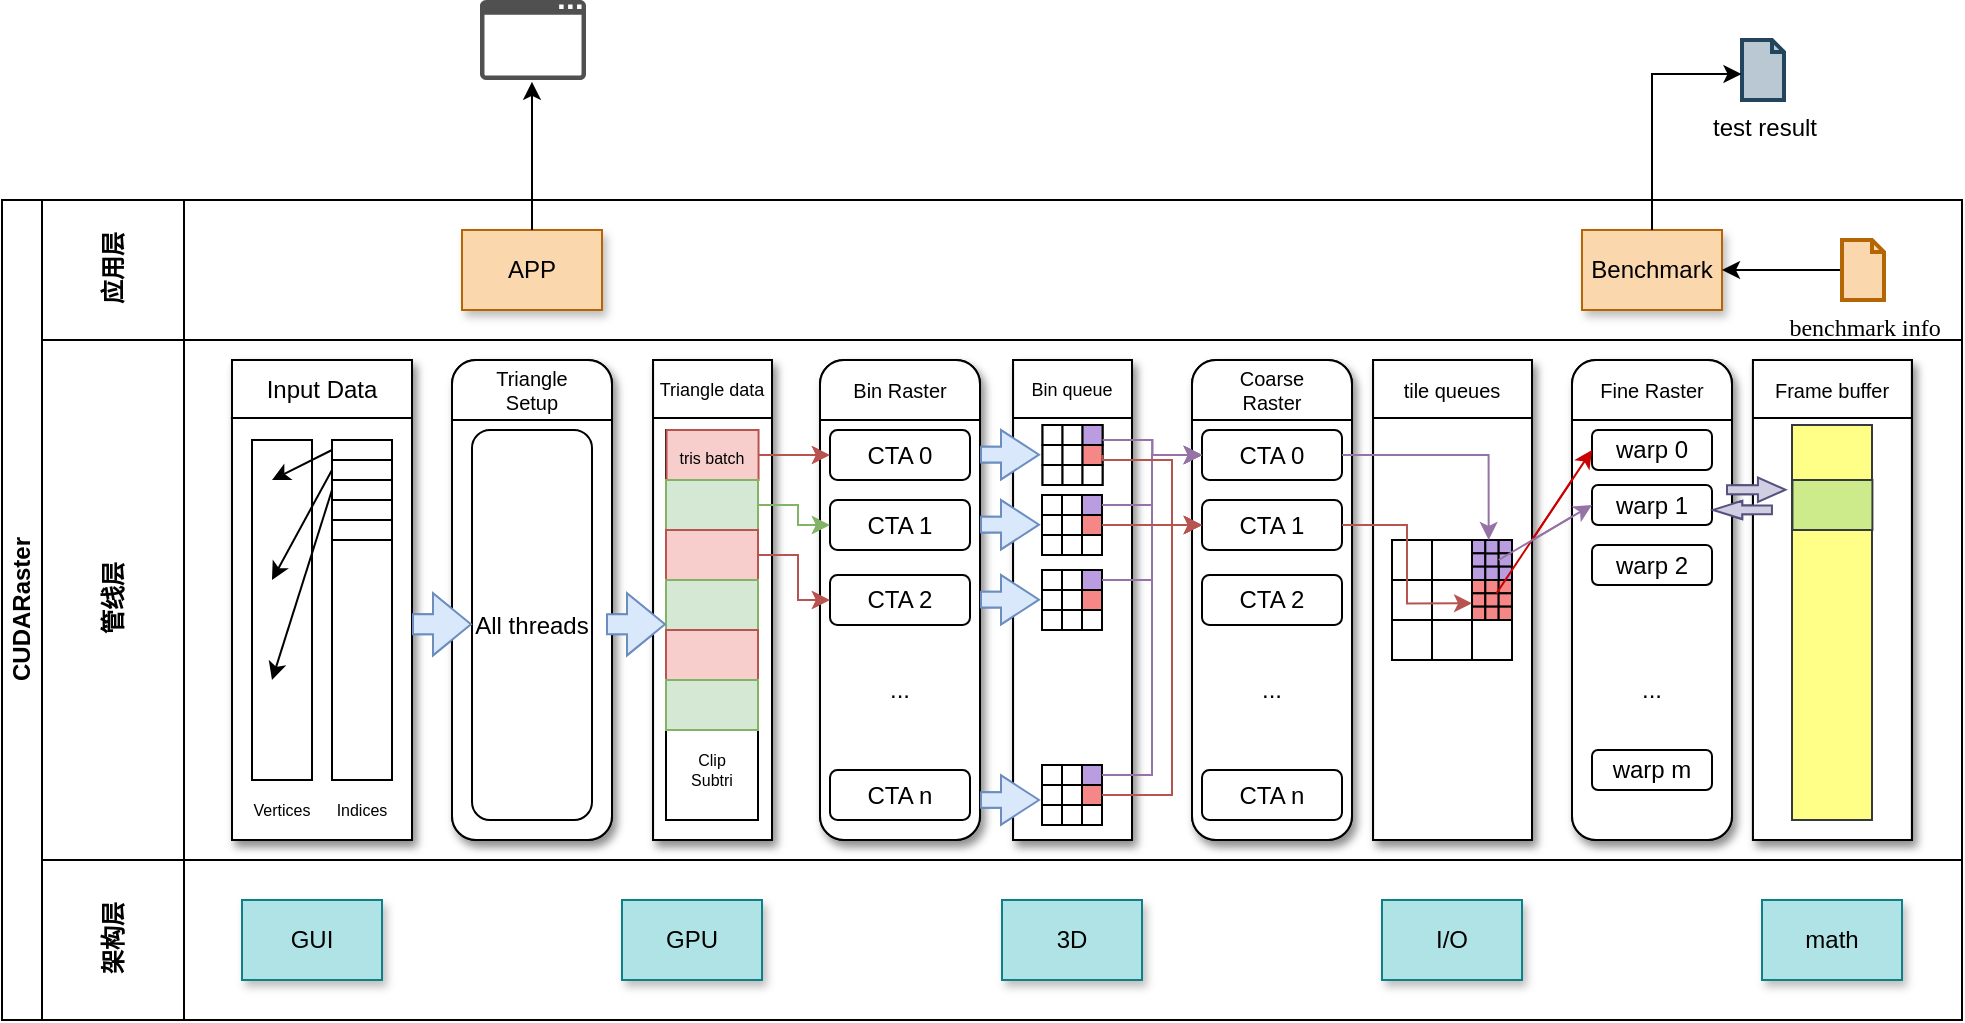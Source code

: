 <mxfile version="23.1.6" type="github">
  <diagram id="prtHgNgQTEPvFCAcTncT" name="Page-1">
    <mxGraphModel dx="2224" dy="790" grid="1" gridSize="10" guides="1" tooltips="1" connect="1" arrows="1" fold="1" page="1" pageScale="1" pageWidth="827" pageHeight="1169" math="0" shadow="0">
      <root>
        <mxCell id="0" />
        <mxCell id="1" parent="0" />
        <mxCell id="dNxyNK7c78bLwvsdeMH5-19" value="CUDARaster" style="swimlane;html=1;childLayout=stackLayout;resizeParent=1;resizeParentMax=0;horizontal=0;startSize=20;horizontalStack=0;" parent="1" vertex="1">
          <mxGeometry x="-240" y="280" width="980" height="410" as="geometry" />
        </mxCell>
        <mxCell id="dNxyNK7c78bLwvsdeMH5-20" value="应用层" style="swimlane;html=1;startSize=71;horizontal=0;" parent="dNxyNK7c78bLwvsdeMH5-19" vertex="1">
          <mxGeometry x="20" width="960" height="70" as="geometry" />
        </mxCell>
        <mxCell id="dK3k0ItTwGgipWkgGngL-8" value="APP" style="rounded=0;whiteSpace=wrap;html=1;shadow=1;fillColor=#fad7ac;strokeColor=#b46504;" parent="dNxyNK7c78bLwvsdeMH5-20" vertex="1">
          <mxGeometry x="210" y="15" width="70" height="40" as="geometry" />
        </mxCell>
        <mxCell id="dK3k0ItTwGgipWkgGngL-10" value="Benchmark" style="rounded=0;whiteSpace=wrap;html=1;shadow=1;fillColor=#fad7ac;strokeColor=#b46504;" parent="dNxyNK7c78bLwvsdeMH5-20" vertex="1">
          <mxGeometry x="770" y="15" width="70" height="40" as="geometry" />
        </mxCell>
        <mxCell id="khjuiTigCXTIZcOWDhtS-1012" style="edgeStyle=orthogonalEdgeStyle;rounded=0;orthogonalLoop=1;jettySize=auto;html=1;entryX=1;entryY=0.5;entryDx=0;entryDy=0;" edge="1" parent="dNxyNK7c78bLwvsdeMH5-20" source="khjuiTigCXTIZcOWDhtS-1009" target="dK3k0ItTwGgipWkgGngL-10">
          <mxGeometry relative="1" as="geometry" />
        </mxCell>
        <mxCell id="khjuiTigCXTIZcOWDhtS-1009" value="&lt;font face=&quot;Times New Roman&quot;&gt;benchmark info&lt;/font&gt;" style="html=1;verticalLabelPosition=bottom;align=center;labelBackgroundColor=#ffffff;verticalAlign=top;strokeWidth=2;strokeColor=#b46504;shadow=0;dashed=0;shape=mxgraph.ios7.icons.document;fillColor=#fad7ac;" vertex="1" parent="dNxyNK7c78bLwvsdeMH5-20">
          <mxGeometry x="900" y="20" width="21" height="30" as="geometry" />
        </mxCell>
        <mxCell id="dNxyNK7c78bLwvsdeMH5-21" value="管线层" style="swimlane;html=1;startSize=71;horizontal=0;" parent="dNxyNK7c78bLwvsdeMH5-19" vertex="1">
          <mxGeometry x="20" y="70" width="960" height="260" as="geometry" />
        </mxCell>
        <mxCell id="khjuiTigCXTIZcOWDhtS-680" value="" style="group;fontSize=13;" vertex="1" connectable="0" parent="dNxyNK7c78bLwvsdeMH5-21">
          <mxGeometry x="90" y="10" width="844.94" height="240" as="geometry" />
        </mxCell>
        <mxCell id="dK3k0ItTwGgipWkgGngL-12" value="" style="rounded=0;whiteSpace=wrap;html=1;movable=1;resizable=1;rotatable=1;deletable=1;editable=1;locked=0;connectable=1;shadow=1;" parent="khjuiTigCXTIZcOWDhtS-680" vertex="1">
          <mxGeometry x="5" width="90" height="240" as="geometry" />
        </mxCell>
        <mxCell id="dK3k0ItTwGgipWkgGngL-13" value="" style="endArrow=none;html=1;rounded=0;exitX=-0.006;exitY=0.121;exitDx=0;exitDy=0;exitPerimeter=0;entryX=1;entryY=0.121;entryDx=0;entryDy=0;entryPerimeter=0;movable=1;resizable=1;rotatable=1;deletable=1;editable=1;locked=0;connectable=1;strokeWidth=1;" parent="khjuiTigCXTIZcOWDhtS-680" source="dK3k0ItTwGgipWkgGngL-12" target="dK3k0ItTwGgipWkgGngL-12" edge="1">
          <mxGeometry width="50" height="50" relative="1" as="geometry">
            <mxPoint x="385" y="-11.364" as="sourcePoint" />
            <mxPoint x="435" y="38.636" as="targetPoint" />
          </mxGeometry>
        </mxCell>
        <mxCell id="dK3k0ItTwGgipWkgGngL-14" value="Input Data" style="text;html=1;strokeColor=none;fillColor=none;align=center;verticalAlign=middle;whiteSpace=wrap;rounded=0;movable=1;resizable=1;rotatable=1;deletable=1;editable=1;locked=0;connectable=1;" parent="khjuiTigCXTIZcOWDhtS-680" vertex="1">
          <mxGeometry x="20" width="60" height="30" as="geometry" />
        </mxCell>
        <mxCell id="dK3k0ItTwGgipWkgGngL-15" value="" style="rounded=1;whiteSpace=wrap;html=1;shadow=1;" parent="khjuiTigCXTIZcOWDhtS-680" vertex="1">
          <mxGeometry x="115" width="80" height="240" as="geometry" />
        </mxCell>
        <mxCell id="dK3k0ItTwGgipWkgGngL-17" value="" style="endArrow=none;html=1;rounded=0;exitX=-0.006;exitY=0.121;exitDx=0;exitDy=0;exitPerimeter=0;entryX=1;entryY=0.121;entryDx=0;entryDy=0;entryPerimeter=0;movable=1;resizable=1;rotatable=1;deletable=1;editable=1;locked=0;connectable=1;strokeWidth=1;" parent="khjuiTigCXTIZcOWDhtS-680" edge="1">
          <mxGeometry width="50" height="50" relative="1" as="geometry">
            <mxPoint x="115" y="30" as="sourcePoint" />
            <mxPoint x="195" y="30" as="targetPoint" />
          </mxGeometry>
        </mxCell>
        <mxCell id="dK3k0ItTwGgipWkgGngL-18" value="Triangle Setup" style="text;html=1;strokeColor=none;fillColor=none;align=center;verticalAlign=middle;whiteSpace=wrap;rounded=0;movable=1;resizable=1;rotatable=1;deletable=1;editable=1;locked=0;connectable=1;fontSize=10;" parent="khjuiTigCXTIZcOWDhtS-680" vertex="1">
          <mxGeometry x="125" width="60" height="30" as="geometry" />
        </mxCell>
        <mxCell id="dK3k0ItTwGgipWkgGngL-19" value="" style="rounded=0;whiteSpace=wrap;html=1;" parent="khjuiTigCXTIZcOWDhtS-680" vertex="1">
          <mxGeometry x="15" y="40" width="30" height="170" as="geometry" />
        </mxCell>
        <mxCell id="dK3k0ItTwGgipWkgGngL-20" value="" style="rounded=0;whiteSpace=wrap;html=1;" parent="khjuiTigCXTIZcOWDhtS-680" vertex="1">
          <mxGeometry x="55" y="40" width="30" height="170" as="geometry" />
        </mxCell>
        <mxCell id="dK3k0ItTwGgipWkgGngL-21" value="" style="rounded=0;whiteSpace=wrap;html=1;" parent="khjuiTigCXTIZcOWDhtS-680" vertex="1">
          <mxGeometry x="55" y="40" width="30" height="10" as="geometry" />
        </mxCell>
        <mxCell id="dK3k0ItTwGgipWkgGngL-22" value="" style="rounded=0;whiteSpace=wrap;html=1;" parent="khjuiTigCXTIZcOWDhtS-680" vertex="1">
          <mxGeometry x="55" y="50" width="30" height="10" as="geometry" />
        </mxCell>
        <mxCell id="dK3k0ItTwGgipWkgGngL-23" value="" style="rounded=0;whiteSpace=wrap;html=1;" parent="khjuiTigCXTIZcOWDhtS-680" vertex="1">
          <mxGeometry x="55" y="60" width="30" height="10" as="geometry" />
        </mxCell>
        <mxCell id="dK3k0ItTwGgipWkgGngL-24" value="" style="rounded=0;whiteSpace=wrap;html=1;" parent="khjuiTigCXTIZcOWDhtS-680" vertex="1">
          <mxGeometry x="55" y="70" width="30" height="10" as="geometry" />
        </mxCell>
        <mxCell id="dK3k0ItTwGgipWkgGngL-25" value="" style="rounded=0;whiteSpace=wrap;html=1;" parent="khjuiTigCXTIZcOWDhtS-680" vertex="1">
          <mxGeometry x="55" y="80" width="30" height="10" as="geometry" />
        </mxCell>
        <mxCell id="dK3k0ItTwGgipWkgGngL-26" value="" style="endArrow=classic;html=1;rounded=0;exitX=0;exitY=0.5;exitDx=0;exitDy=0;entryX=0.333;entryY=0.118;entryDx=0;entryDy=0;entryPerimeter=0;" parent="khjuiTigCXTIZcOWDhtS-680" source="dK3k0ItTwGgipWkgGngL-21" target="dK3k0ItTwGgipWkgGngL-19" edge="1">
          <mxGeometry width="50" height="50" relative="1" as="geometry">
            <mxPoint x="-30" y="-10" as="sourcePoint" />
            <mxPoint x="20" y="-60" as="targetPoint" />
          </mxGeometry>
        </mxCell>
        <mxCell id="dK3k0ItTwGgipWkgGngL-27" value="" style="endArrow=classic;html=1;rounded=0;exitX=0;exitY=0.5;exitDx=0;exitDy=0;entryX=0.333;entryY=0.412;entryDx=0;entryDy=0;entryPerimeter=0;" parent="khjuiTigCXTIZcOWDhtS-680" source="dK3k0ItTwGgipWkgGngL-22" target="dK3k0ItTwGgipWkgGngL-19" edge="1">
          <mxGeometry width="50" height="50" relative="1" as="geometry">
            <mxPoint x="385" y="70" as="sourcePoint" />
            <mxPoint x="435" y="20" as="targetPoint" />
          </mxGeometry>
        </mxCell>
        <mxCell id="dK3k0ItTwGgipWkgGngL-28" value="" style="endArrow=classic;html=1;rounded=0;exitX=0;exitY=0.5;exitDx=0;exitDy=0;entryX=0.333;entryY=0.706;entryDx=0;entryDy=0;entryPerimeter=0;" parent="khjuiTigCXTIZcOWDhtS-680" source="dK3k0ItTwGgipWkgGngL-23" target="dK3k0ItTwGgipWkgGngL-19" edge="1">
          <mxGeometry width="50" height="50" relative="1" as="geometry">
            <mxPoint x="285" y="100" as="sourcePoint" />
            <mxPoint x="335" y="50" as="targetPoint" />
          </mxGeometry>
        </mxCell>
        <mxCell id="dK3k0ItTwGgipWkgGngL-29" value="Vertices" style="text;html=1;strokeColor=none;fillColor=none;align=center;verticalAlign=middle;whiteSpace=wrap;rounded=0;fontSize=8;" parent="khjuiTigCXTIZcOWDhtS-680" vertex="1">
          <mxGeometry y="210" width="60" height="30" as="geometry" />
        </mxCell>
        <mxCell id="dK3k0ItTwGgipWkgGngL-31" value="Indices" style="text;html=1;strokeColor=none;fillColor=none;align=center;verticalAlign=middle;whiteSpace=wrap;rounded=0;fontSize=8;" parent="khjuiTigCXTIZcOWDhtS-680" vertex="1">
          <mxGeometry x="40" y="210" width="60" height="30" as="geometry" />
        </mxCell>
        <mxCell id="dK3k0ItTwGgipWkgGngL-32" value="All threads" style="rounded=1;whiteSpace=wrap;html=1;" parent="khjuiTigCXTIZcOWDhtS-680" vertex="1">
          <mxGeometry x="125" y="35" width="60" height="195" as="geometry" />
        </mxCell>
        <mxCell id="dK3k0ItTwGgipWkgGngL-34" value="" style="rounded=0;whiteSpace=wrap;html=1;movable=1;resizable=1;rotatable=1;deletable=1;editable=1;locked=0;connectable=1;shadow=1;" parent="khjuiTigCXTIZcOWDhtS-680" vertex="1">
          <mxGeometry x="215.54" width="59.46" height="240" as="geometry" />
        </mxCell>
        <mxCell id="dK3k0ItTwGgipWkgGngL-35" value="" style="endArrow=none;html=1;rounded=0;exitX=-0.006;exitY=0.121;exitDx=0;exitDy=0;exitPerimeter=0;entryX=1;entryY=0.121;entryDx=0;entryDy=0;entryPerimeter=0;movable=1;resizable=1;rotatable=1;deletable=1;editable=1;locked=0;connectable=1;strokeWidth=1;" parent="khjuiTigCXTIZcOWDhtS-680" source="dK3k0ItTwGgipWkgGngL-34" target="dK3k0ItTwGgipWkgGngL-34" edge="1">
          <mxGeometry width="50" height="50" relative="1" as="geometry">
            <mxPoint x="595.54" y="-11.364" as="sourcePoint" />
            <mxPoint x="645.54" y="38.636" as="targetPoint" />
          </mxGeometry>
        </mxCell>
        <mxCell id="dK3k0ItTwGgipWkgGngL-36" value="Triangle data" style="text;html=1;strokeColor=none;fillColor=none;align=center;verticalAlign=middle;whiteSpace=wrap;rounded=0;movable=1;resizable=1;rotatable=1;deletable=1;editable=1;locked=0;connectable=1;fontSize=8;" parent="khjuiTigCXTIZcOWDhtS-680" vertex="1">
          <mxGeometry x="215" width="60" height="30" as="geometry" />
        </mxCell>
        <mxCell id="dK3k0ItTwGgipWkgGngL-38" value="" style="rounded=0;whiteSpace=wrap;html=1;" parent="khjuiTigCXTIZcOWDhtS-680" vertex="1">
          <mxGeometry x="222" y="35" width="46" height="195" as="geometry" />
        </mxCell>
        <mxCell id="dK3k0ItTwGgipWkgGngL-40" value="&lt;font style=&quot;font-size: 8px;&quot;&gt;tris batch&lt;/font&gt;" style="rounded=0;whiteSpace=wrap;html=1;fillColor=#f8cecc;strokeColor=#b85450;" parent="khjuiTigCXTIZcOWDhtS-680" vertex="1">
          <mxGeometry x="222.27" y="35" width="46" height="25" as="geometry" />
        </mxCell>
        <mxCell id="dK3k0ItTwGgipWkgGngL-41" value="" style="rounded=0;whiteSpace=wrap;html=1;fillColor=#d5e8d4;strokeColor=#82b366;" parent="khjuiTigCXTIZcOWDhtS-680" vertex="1">
          <mxGeometry x="222" y="60" width="46" height="25" as="geometry" />
        </mxCell>
        <mxCell id="dK3k0ItTwGgipWkgGngL-42" value="" style="rounded=0;whiteSpace=wrap;html=1;fillColor=#f8cecc;strokeColor=#b85450;" parent="khjuiTigCXTIZcOWDhtS-680" vertex="1">
          <mxGeometry x="222" y="85" width="46" height="25" as="geometry" />
        </mxCell>
        <mxCell id="dK3k0ItTwGgipWkgGngL-43" value="" style="rounded=0;whiteSpace=wrap;html=1;fillColor=#d5e8d4;strokeColor=#82b366;" parent="khjuiTigCXTIZcOWDhtS-680" vertex="1">
          <mxGeometry x="222" y="110" width="46" height="25" as="geometry" />
        </mxCell>
        <mxCell id="dK3k0ItTwGgipWkgGngL-44" value="" style="rounded=0;whiteSpace=wrap;html=1;fillColor=#f8cecc;strokeColor=#b85450;" parent="khjuiTigCXTIZcOWDhtS-680" vertex="1">
          <mxGeometry x="222" y="135" width="46" height="25" as="geometry" />
        </mxCell>
        <mxCell id="dK3k0ItTwGgipWkgGngL-45" value="" style="rounded=0;whiteSpace=wrap;html=1;fillColor=#d5e8d4;strokeColor=#82b366;" parent="khjuiTigCXTIZcOWDhtS-680" vertex="1">
          <mxGeometry x="222" y="160" width="46" height="25" as="geometry" />
        </mxCell>
        <mxCell id="dK3k0ItTwGgipWkgGngL-46" value="Clip&lt;br&gt;Subtri" style="text;html=1;strokeColor=none;fillColor=none;align=center;verticalAlign=middle;whiteSpace=wrap;rounded=0;fontSize=8;" parent="khjuiTigCXTIZcOWDhtS-680" vertex="1">
          <mxGeometry x="215" y="190" width="60" height="30" as="geometry" />
        </mxCell>
        <mxCell id="dK3k0ItTwGgipWkgGngL-47" value="" style="rounded=1;whiteSpace=wrap;html=1;shadow=1;" parent="khjuiTigCXTIZcOWDhtS-680" vertex="1">
          <mxGeometry x="299" width="80" height="240" as="geometry" />
        </mxCell>
        <mxCell id="dK3k0ItTwGgipWkgGngL-48" value="" style="endArrow=none;html=1;rounded=0;exitX=-0.006;exitY=0.121;exitDx=0;exitDy=0;exitPerimeter=0;entryX=1;entryY=0.121;entryDx=0;entryDy=0;entryPerimeter=0;movable=1;resizable=1;rotatable=1;deletable=1;editable=1;locked=0;connectable=1;strokeWidth=1;" parent="khjuiTigCXTIZcOWDhtS-680" edge="1">
          <mxGeometry width="50" height="50" relative="1" as="geometry">
            <mxPoint x="299" y="30" as="sourcePoint" />
            <mxPoint x="379" y="30" as="targetPoint" />
          </mxGeometry>
        </mxCell>
        <mxCell id="dK3k0ItTwGgipWkgGngL-49" value="Bin Raster" style="text;html=1;strokeColor=none;fillColor=none;align=center;verticalAlign=middle;whiteSpace=wrap;rounded=0;movable=1;resizable=1;rotatable=1;deletable=1;editable=1;locked=0;connectable=1;fontSize=10;" parent="khjuiTigCXTIZcOWDhtS-680" vertex="1">
          <mxGeometry x="309" width="60" height="30" as="geometry" />
        </mxCell>
        <mxCell id="dK3k0ItTwGgipWkgGngL-50" value="CTA 0" style="rounded=1;whiteSpace=wrap;html=1;" parent="khjuiTigCXTIZcOWDhtS-680" vertex="1">
          <mxGeometry x="304" y="35" width="70" height="25" as="geometry" />
        </mxCell>
        <mxCell id="dK3k0ItTwGgipWkgGngL-55" style="edgeStyle=orthogonalEdgeStyle;rounded=0;orthogonalLoop=1;jettySize=auto;html=1;exitX=1;exitY=0.5;exitDx=0;exitDy=0;entryX=0;entryY=0.5;entryDx=0;entryDy=0;fillColor=#f8cecc;strokeColor=#b85450;" parent="khjuiTigCXTIZcOWDhtS-680" source="dK3k0ItTwGgipWkgGngL-40" target="dK3k0ItTwGgipWkgGngL-50" edge="1">
          <mxGeometry relative="1" as="geometry" />
        </mxCell>
        <mxCell id="dK3k0ItTwGgipWkgGngL-51" value="CTA 1" style="rounded=1;whiteSpace=wrap;html=1;" parent="khjuiTigCXTIZcOWDhtS-680" vertex="1">
          <mxGeometry x="304" y="70" width="70" height="25" as="geometry" />
        </mxCell>
        <mxCell id="dK3k0ItTwGgipWkgGngL-56" style="edgeStyle=orthogonalEdgeStyle;rounded=0;orthogonalLoop=1;jettySize=auto;html=1;entryX=0;entryY=0.5;entryDx=0;entryDy=0;fillColor=#d5e8d4;strokeColor=#82b366;" parent="khjuiTigCXTIZcOWDhtS-680" source="dK3k0ItTwGgipWkgGngL-41" target="dK3k0ItTwGgipWkgGngL-51" edge="1">
          <mxGeometry relative="1" as="geometry" />
        </mxCell>
        <mxCell id="dK3k0ItTwGgipWkgGngL-52" value="CTA 2" style="rounded=1;whiteSpace=wrap;html=1;" parent="khjuiTigCXTIZcOWDhtS-680" vertex="1">
          <mxGeometry x="304" y="107.5" width="70" height="25" as="geometry" />
        </mxCell>
        <mxCell id="dK3k0ItTwGgipWkgGngL-57" style="edgeStyle=orthogonalEdgeStyle;rounded=0;orthogonalLoop=1;jettySize=auto;html=1;exitX=1;exitY=0.5;exitDx=0;exitDy=0;entryX=0;entryY=0.5;entryDx=0;entryDy=0;fillColor=#f8cecc;strokeColor=#b85450;" parent="khjuiTigCXTIZcOWDhtS-680" source="dK3k0ItTwGgipWkgGngL-42" target="dK3k0ItTwGgipWkgGngL-52" edge="1">
          <mxGeometry relative="1" as="geometry">
            <Array as="points">
              <mxPoint x="288" y="98" />
              <mxPoint x="288" y="120" />
            </Array>
          </mxGeometry>
        </mxCell>
        <mxCell id="dK3k0ItTwGgipWkgGngL-53" value="CTA n" style="rounded=1;whiteSpace=wrap;html=1;" parent="khjuiTigCXTIZcOWDhtS-680" vertex="1">
          <mxGeometry x="304" y="205" width="70" height="25" as="geometry" />
        </mxCell>
        <mxCell id="dK3k0ItTwGgipWkgGngL-54" value="..." style="text;html=1;strokeColor=none;fillColor=none;align=center;verticalAlign=middle;whiteSpace=wrap;rounded=0;" parent="khjuiTigCXTIZcOWDhtS-680" vertex="1">
          <mxGeometry x="309" y="150" width="60" height="30" as="geometry" />
        </mxCell>
        <mxCell id="dK3k0ItTwGgipWkgGngL-58" value="" style="rounded=1;whiteSpace=wrap;html=1;shadow=1;" parent="khjuiTigCXTIZcOWDhtS-680" vertex="1">
          <mxGeometry x="485" width="80" height="240" as="geometry" />
        </mxCell>
        <mxCell id="dK3k0ItTwGgipWkgGngL-59" value="" style="endArrow=none;html=1;rounded=0;exitX=-0.006;exitY=0.121;exitDx=0;exitDy=0;exitPerimeter=0;entryX=1;entryY=0.121;entryDx=0;entryDy=0;entryPerimeter=0;movable=1;resizable=1;rotatable=1;deletable=1;editable=1;locked=0;connectable=1;strokeWidth=1;" parent="khjuiTigCXTIZcOWDhtS-680" edge="1">
          <mxGeometry width="50" height="50" relative="1" as="geometry">
            <mxPoint x="485" y="30" as="sourcePoint" />
            <mxPoint x="565" y="30" as="targetPoint" />
          </mxGeometry>
        </mxCell>
        <mxCell id="dK3k0ItTwGgipWkgGngL-62" value="" style="rounded=0;whiteSpace=wrap;html=1;movable=1;resizable=1;rotatable=1;deletable=1;editable=1;locked=0;connectable=1;shadow=1;" parent="khjuiTigCXTIZcOWDhtS-680" vertex="1">
          <mxGeometry x="395.54" width="59.46" height="240" as="geometry" />
        </mxCell>
        <mxCell id="dK3k0ItTwGgipWkgGngL-63" value="" style="endArrow=none;html=1;rounded=0;exitX=-0.006;exitY=0.121;exitDx=0;exitDy=0;exitPerimeter=0;entryX=1;entryY=0.121;entryDx=0;entryDy=0;entryPerimeter=0;movable=1;resizable=1;rotatable=1;deletable=1;editable=1;locked=0;connectable=1;strokeWidth=1;" parent="khjuiTigCXTIZcOWDhtS-680" source="dK3k0ItTwGgipWkgGngL-62" target="dK3k0ItTwGgipWkgGngL-62" edge="1">
          <mxGeometry width="50" height="50" relative="1" as="geometry">
            <mxPoint x="775.54" y="-11.364" as="sourcePoint" />
            <mxPoint x="825.54" y="38.636" as="targetPoint" />
          </mxGeometry>
        </mxCell>
        <mxCell id="dK3k0ItTwGgipWkgGngL-64" value="Bin queue" style="text;html=1;strokeColor=none;fillColor=none;align=center;verticalAlign=middle;whiteSpace=wrap;rounded=0;movable=1;resizable=1;rotatable=1;deletable=1;editable=1;locked=0;connectable=1;fontSize=8;" parent="khjuiTigCXTIZcOWDhtS-680" vertex="1">
          <mxGeometry x="395" width="60" height="30" as="geometry" />
        </mxCell>
        <mxCell id="dK3k0ItTwGgipWkgGngL-65" value="Coarse Raster" style="text;html=1;strokeColor=none;fillColor=none;align=center;verticalAlign=middle;whiteSpace=wrap;rounded=0;movable=1;resizable=1;rotatable=1;deletable=1;editable=1;locked=0;connectable=1;fontSize=10;" parent="khjuiTigCXTIZcOWDhtS-680" vertex="1">
          <mxGeometry x="495" width="60" height="30" as="geometry" />
        </mxCell>
        <mxCell id="dK3k0ItTwGgipWkgGngL-66" value="CTA 0" style="rounded=1;whiteSpace=wrap;html=1;" parent="khjuiTigCXTIZcOWDhtS-680" vertex="1">
          <mxGeometry x="490" y="35" width="70" height="25" as="geometry" />
        </mxCell>
        <mxCell id="dK3k0ItTwGgipWkgGngL-67" value="CTA 1" style="rounded=1;whiteSpace=wrap;html=1;" parent="khjuiTigCXTIZcOWDhtS-680" vertex="1">
          <mxGeometry x="490" y="70" width="70" height="25" as="geometry" />
        </mxCell>
        <mxCell id="dK3k0ItTwGgipWkgGngL-68" value="CTA 2" style="rounded=1;whiteSpace=wrap;html=1;" parent="khjuiTigCXTIZcOWDhtS-680" vertex="1">
          <mxGeometry x="490" y="107.5" width="70" height="25" as="geometry" />
        </mxCell>
        <mxCell id="dK3k0ItTwGgipWkgGngL-69" value="CTA n" style="rounded=1;whiteSpace=wrap;html=1;" parent="khjuiTigCXTIZcOWDhtS-680" vertex="1">
          <mxGeometry x="490" y="205" width="70" height="25" as="geometry" />
        </mxCell>
        <mxCell id="dK3k0ItTwGgipWkgGngL-70" value="..." style="text;html=1;strokeColor=none;fillColor=none;align=center;verticalAlign=middle;whiteSpace=wrap;rounded=0;" parent="khjuiTigCXTIZcOWDhtS-680" vertex="1">
          <mxGeometry x="495" y="150" width="60" height="30" as="geometry" />
        </mxCell>
        <mxCell id="dK3k0ItTwGgipWkgGngL-86" value="" style="group" parent="khjuiTigCXTIZcOWDhtS-680" vertex="1" connectable="0">
          <mxGeometry x="410.27" y="32.5" width="30" height="30" as="geometry" />
        </mxCell>
        <mxCell id="dK3k0ItTwGgipWkgGngL-71" value="" style="rounded=0;whiteSpace=wrap;html=1;container=0;" parent="dK3k0ItTwGgipWkgGngL-86" vertex="1">
          <mxGeometry width="30" height="30" as="geometry" />
        </mxCell>
        <mxCell id="dK3k0ItTwGgipWkgGngL-72" value="" style="rounded=0;whiteSpace=wrap;html=1;container=0;" parent="dK3k0ItTwGgipWkgGngL-86" vertex="1">
          <mxGeometry width="10" height="10" as="geometry" />
        </mxCell>
        <mxCell id="dK3k0ItTwGgipWkgGngL-73" value="" style="rounded=0;whiteSpace=wrap;html=1;container=0;" parent="dK3k0ItTwGgipWkgGngL-86" vertex="1">
          <mxGeometry x="10.0" width="10" height="10" as="geometry" />
        </mxCell>
        <mxCell id="dK3k0ItTwGgipWkgGngL-74" value="" style="rounded=0;whiteSpace=wrap;html=1;container=0;fillColor=#ba9ce0;" parent="dK3k0ItTwGgipWkgGngL-86" vertex="1">
          <mxGeometry x="20.0" width="10" height="10" as="geometry" />
        </mxCell>
        <mxCell id="dK3k0ItTwGgipWkgGngL-75" value="" style="rounded=0;whiteSpace=wrap;html=1;container=0;" parent="dK3k0ItTwGgipWkgGngL-86" vertex="1">
          <mxGeometry y="10.0" width="10" height="10" as="geometry" />
        </mxCell>
        <mxCell id="dK3k0ItTwGgipWkgGngL-76" value="" style="rounded=0;whiteSpace=wrap;html=1;container=0;" parent="dK3k0ItTwGgipWkgGngL-86" vertex="1">
          <mxGeometry x="10.0" y="10.0" width="10" height="10" as="geometry" />
        </mxCell>
        <mxCell id="dK3k0ItTwGgipWkgGngL-77" value="" style="rounded=0;whiteSpace=wrap;html=1;container=0;fillColor=#f58787;" parent="dK3k0ItTwGgipWkgGngL-86" vertex="1">
          <mxGeometry x="20.0" y="10.0" width="10" height="10" as="geometry" />
        </mxCell>
        <mxCell id="dK3k0ItTwGgipWkgGngL-78" value="" style="rounded=0;whiteSpace=wrap;html=1;container=0;" parent="dK3k0ItTwGgipWkgGngL-86" vertex="1">
          <mxGeometry y="20.0" width="10" height="10" as="geometry" />
        </mxCell>
        <mxCell id="dK3k0ItTwGgipWkgGngL-79" value="" style="rounded=0;whiteSpace=wrap;html=1;container=0;" parent="dK3k0ItTwGgipWkgGngL-86" vertex="1">
          <mxGeometry x="10.0" y="20.0" width="10" height="10" as="geometry" />
        </mxCell>
        <mxCell id="dK3k0ItTwGgipWkgGngL-80" value="" style="rounded=0;whiteSpace=wrap;html=1;container=0;" parent="dK3k0ItTwGgipWkgGngL-86" vertex="1">
          <mxGeometry x="20.0" y="20.0" width="10" height="10" as="geometry" />
        </mxCell>
        <mxCell id="dK3k0ItTwGgipWkgGngL-99" value="" style="group" parent="khjuiTigCXTIZcOWDhtS-680" vertex="1" connectable="0">
          <mxGeometry x="410" y="67.5" width="30" height="30" as="geometry" />
        </mxCell>
        <mxCell id="dK3k0ItTwGgipWkgGngL-100" value="" style="rounded=0;whiteSpace=wrap;html=1;container=0;" parent="dK3k0ItTwGgipWkgGngL-99" vertex="1">
          <mxGeometry width="30" height="30" as="geometry" />
        </mxCell>
        <mxCell id="dK3k0ItTwGgipWkgGngL-101" value="" style="rounded=0;whiteSpace=wrap;html=1;container=0;" parent="dK3k0ItTwGgipWkgGngL-99" vertex="1">
          <mxGeometry width="10" height="10" as="geometry" />
        </mxCell>
        <mxCell id="dK3k0ItTwGgipWkgGngL-102" value="" style="rounded=0;whiteSpace=wrap;html=1;container=0;" parent="dK3k0ItTwGgipWkgGngL-99" vertex="1">
          <mxGeometry x="10.0" width="10" height="10" as="geometry" />
        </mxCell>
        <mxCell id="dK3k0ItTwGgipWkgGngL-103" value="" style="rounded=0;whiteSpace=wrap;html=1;container=0;fillColor=#ba9ce0;" parent="dK3k0ItTwGgipWkgGngL-99" vertex="1">
          <mxGeometry x="20.0" width="10" height="10" as="geometry" />
        </mxCell>
        <mxCell id="dK3k0ItTwGgipWkgGngL-104" value="" style="rounded=0;whiteSpace=wrap;html=1;container=0;" parent="dK3k0ItTwGgipWkgGngL-99" vertex="1">
          <mxGeometry y="10.0" width="10" height="10" as="geometry" />
        </mxCell>
        <mxCell id="dK3k0ItTwGgipWkgGngL-105" value="" style="rounded=0;whiteSpace=wrap;html=1;container=0;" parent="dK3k0ItTwGgipWkgGngL-99" vertex="1">
          <mxGeometry x="10.0" y="10.0" width="10" height="10" as="geometry" />
        </mxCell>
        <mxCell id="dK3k0ItTwGgipWkgGngL-106" value="" style="rounded=0;whiteSpace=wrap;html=1;container=0;fillColor=#f58787;" parent="dK3k0ItTwGgipWkgGngL-99" vertex="1">
          <mxGeometry x="20.0" y="10.0" width="10" height="10" as="geometry" />
        </mxCell>
        <mxCell id="dK3k0ItTwGgipWkgGngL-107" value="" style="rounded=0;whiteSpace=wrap;html=1;container=0;" parent="dK3k0ItTwGgipWkgGngL-99" vertex="1">
          <mxGeometry y="20.0" width="10" height="10" as="geometry" />
        </mxCell>
        <mxCell id="dK3k0ItTwGgipWkgGngL-108" value="" style="rounded=0;whiteSpace=wrap;html=1;container=0;" parent="dK3k0ItTwGgipWkgGngL-99" vertex="1">
          <mxGeometry x="10.0" y="20.0" width="10" height="10" as="geometry" />
        </mxCell>
        <mxCell id="dK3k0ItTwGgipWkgGngL-109" value="" style="rounded=0;whiteSpace=wrap;html=1;container=0;" parent="dK3k0ItTwGgipWkgGngL-99" vertex="1">
          <mxGeometry x="20.0" y="20.0" width="10" height="10" as="geometry" />
        </mxCell>
        <mxCell id="dK3k0ItTwGgipWkgGngL-122" value="" style="group" parent="khjuiTigCXTIZcOWDhtS-680" vertex="1" connectable="0">
          <mxGeometry x="410" y="105" width="30" height="30" as="geometry" />
        </mxCell>
        <mxCell id="dK3k0ItTwGgipWkgGngL-123" value="" style="rounded=0;whiteSpace=wrap;html=1;container=0;" parent="dK3k0ItTwGgipWkgGngL-122" vertex="1">
          <mxGeometry width="30" height="30" as="geometry" />
        </mxCell>
        <mxCell id="dK3k0ItTwGgipWkgGngL-124" value="" style="rounded=0;whiteSpace=wrap;html=1;container=0;" parent="dK3k0ItTwGgipWkgGngL-122" vertex="1">
          <mxGeometry width="10" height="10" as="geometry" />
        </mxCell>
        <mxCell id="dK3k0ItTwGgipWkgGngL-125" value="" style="rounded=0;whiteSpace=wrap;html=1;container=0;" parent="dK3k0ItTwGgipWkgGngL-122" vertex="1">
          <mxGeometry x="10.0" width="10" height="10" as="geometry" />
        </mxCell>
        <mxCell id="dK3k0ItTwGgipWkgGngL-126" value="" style="rounded=0;whiteSpace=wrap;html=1;container=0;fillColor=#ba9ce0;" parent="dK3k0ItTwGgipWkgGngL-122" vertex="1">
          <mxGeometry x="20.0" width="10" height="10" as="geometry" />
        </mxCell>
        <mxCell id="dK3k0ItTwGgipWkgGngL-127" value="" style="rounded=0;whiteSpace=wrap;html=1;container=0;" parent="dK3k0ItTwGgipWkgGngL-122" vertex="1">
          <mxGeometry y="10.0" width="10" height="10" as="geometry" />
        </mxCell>
        <mxCell id="dK3k0ItTwGgipWkgGngL-128" value="" style="rounded=0;whiteSpace=wrap;html=1;container=0;" parent="dK3k0ItTwGgipWkgGngL-122" vertex="1">
          <mxGeometry x="10.0" y="10.0" width="10" height="10" as="geometry" />
        </mxCell>
        <mxCell id="dK3k0ItTwGgipWkgGngL-129" value="" style="rounded=0;whiteSpace=wrap;html=1;container=0;fillColor=#f58787;" parent="dK3k0ItTwGgipWkgGngL-122" vertex="1">
          <mxGeometry x="20.0" y="10.0" width="10" height="10" as="geometry" />
        </mxCell>
        <mxCell id="dK3k0ItTwGgipWkgGngL-130" value="" style="rounded=0;whiteSpace=wrap;html=1;container=0;" parent="dK3k0ItTwGgipWkgGngL-122" vertex="1">
          <mxGeometry y="20.0" width="10" height="10" as="geometry" />
        </mxCell>
        <mxCell id="dK3k0ItTwGgipWkgGngL-131" value="" style="rounded=0;whiteSpace=wrap;html=1;container=0;" parent="dK3k0ItTwGgipWkgGngL-122" vertex="1">
          <mxGeometry x="10.0" y="20.0" width="10" height="10" as="geometry" />
        </mxCell>
        <mxCell id="dK3k0ItTwGgipWkgGngL-132" value="" style="rounded=0;whiteSpace=wrap;html=1;container=0;" parent="dK3k0ItTwGgipWkgGngL-122" vertex="1">
          <mxGeometry x="20.0" y="20.0" width="10" height="10" as="geometry" />
        </mxCell>
        <mxCell id="dK3k0ItTwGgipWkgGngL-133" value="" style="group" parent="khjuiTigCXTIZcOWDhtS-680" vertex="1" connectable="0">
          <mxGeometry x="410" y="202.5" width="30" height="30" as="geometry" />
        </mxCell>
        <mxCell id="dK3k0ItTwGgipWkgGngL-134" value="" style="rounded=0;whiteSpace=wrap;html=1;container=0;" parent="dK3k0ItTwGgipWkgGngL-133" vertex="1">
          <mxGeometry width="30" height="30" as="geometry" />
        </mxCell>
        <mxCell id="dK3k0ItTwGgipWkgGngL-135" value="" style="rounded=0;whiteSpace=wrap;html=1;container=0;" parent="dK3k0ItTwGgipWkgGngL-133" vertex="1">
          <mxGeometry width="10" height="10" as="geometry" />
        </mxCell>
        <mxCell id="dK3k0ItTwGgipWkgGngL-136" value="" style="rounded=0;whiteSpace=wrap;html=1;container=0;" parent="dK3k0ItTwGgipWkgGngL-133" vertex="1">
          <mxGeometry x="10.0" width="10" height="10" as="geometry" />
        </mxCell>
        <mxCell id="dK3k0ItTwGgipWkgGngL-137" value="" style="rounded=0;whiteSpace=wrap;html=1;container=0;fillColor=#ba9ce0;" parent="dK3k0ItTwGgipWkgGngL-133" vertex="1">
          <mxGeometry x="20.0" width="10" height="10" as="geometry" />
        </mxCell>
        <mxCell id="dK3k0ItTwGgipWkgGngL-138" value="" style="rounded=0;whiteSpace=wrap;html=1;container=0;" parent="dK3k0ItTwGgipWkgGngL-133" vertex="1">
          <mxGeometry y="10.0" width="10" height="10" as="geometry" />
        </mxCell>
        <mxCell id="dK3k0ItTwGgipWkgGngL-139" value="" style="rounded=0;whiteSpace=wrap;html=1;container=0;" parent="dK3k0ItTwGgipWkgGngL-133" vertex="1">
          <mxGeometry x="10.0" y="10.0" width="10" height="10" as="geometry" />
        </mxCell>
        <mxCell id="dK3k0ItTwGgipWkgGngL-140" value="" style="rounded=0;whiteSpace=wrap;html=1;container=0;fillColor=#f58787;" parent="dK3k0ItTwGgipWkgGngL-133" vertex="1">
          <mxGeometry x="20.0" y="10.0" width="10" height="10" as="geometry" />
        </mxCell>
        <mxCell id="dK3k0ItTwGgipWkgGngL-141" value="" style="rounded=0;whiteSpace=wrap;html=1;container=0;" parent="dK3k0ItTwGgipWkgGngL-133" vertex="1">
          <mxGeometry y="20.0" width="10" height="10" as="geometry" />
        </mxCell>
        <mxCell id="dK3k0ItTwGgipWkgGngL-142" value="" style="rounded=0;whiteSpace=wrap;html=1;container=0;" parent="dK3k0ItTwGgipWkgGngL-133" vertex="1">
          <mxGeometry x="10.0" y="20.0" width="10" height="10" as="geometry" />
        </mxCell>
        <mxCell id="dK3k0ItTwGgipWkgGngL-143" value="" style="rounded=0;whiteSpace=wrap;html=1;container=0;" parent="dK3k0ItTwGgipWkgGngL-133" vertex="1">
          <mxGeometry x="20.0" y="20.0" width="10" height="10" as="geometry" />
        </mxCell>
        <mxCell id="dK3k0ItTwGgipWkgGngL-193" value="" style="rounded=0;whiteSpace=wrap;html=1;movable=1;resizable=1;rotatable=1;deletable=1;editable=1;locked=0;connectable=1;shadow=1;" parent="khjuiTigCXTIZcOWDhtS-680" vertex="1">
          <mxGeometry x="575.54" width="79.46" height="240" as="geometry" />
        </mxCell>
        <mxCell id="dK3k0ItTwGgipWkgGngL-194" value="" style="endArrow=none;html=1;rounded=0;exitX=-0.006;exitY=0.121;exitDx=0;exitDy=0;exitPerimeter=0;entryX=1;entryY=0.121;entryDx=0;entryDy=0;entryPerimeter=0;movable=1;resizable=1;rotatable=1;deletable=1;editable=1;locked=0;connectable=1;strokeWidth=1;" parent="khjuiTigCXTIZcOWDhtS-680" source="dK3k0ItTwGgipWkgGngL-193" target="dK3k0ItTwGgipWkgGngL-193" edge="1">
          <mxGeometry width="50" height="50" relative="1" as="geometry">
            <mxPoint x="955.54" y="-11.364" as="sourcePoint" />
            <mxPoint x="1005.54" y="38.636" as="targetPoint" />
          </mxGeometry>
        </mxCell>
        <mxCell id="dK3k0ItTwGgipWkgGngL-195" value="tile queues" style="text;html=1;strokeColor=none;fillColor=none;align=center;verticalAlign=middle;whiteSpace=wrap;rounded=0;movable=1;resizable=1;rotatable=1;deletable=1;editable=1;locked=0;connectable=1;fontSize=8;" parent="khjuiTigCXTIZcOWDhtS-680" vertex="1">
          <mxGeometry x="585.27" width="60" height="30" as="geometry" />
        </mxCell>
        <mxCell id="dK3k0ItTwGgipWkgGngL-196" value="" style="group" parent="khjuiTigCXTIZcOWDhtS-680" vertex="1" connectable="0">
          <mxGeometry x="585" y="90" width="60" height="60" as="geometry" />
        </mxCell>
        <mxCell id="dK3k0ItTwGgipWkgGngL-171" value="" style="group" parent="dK3k0ItTwGgipWkgGngL-196" vertex="1" connectable="0">
          <mxGeometry width="60" height="60" as="geometry" />
        </mxCell>
        <mxCell id="dK3k0ItTwGgipWkgGngL-158" value="" style="rounded=0;whiteSpace=wrap;html=1;container=0;" parent="dK3k0ItTwGgipWkgGngL-171" vertex="1">
          <mxGeometry width="60" height="60" as="geometry" />
        </mxCell>
        <mxCell id="dK3k0ItTwGgipWkgGngL-159" value="" style="rounded=0;whiteSpace=wrap;html=1;container=0;" parent="dK3k0ItTwGgipWkgGngL-171" vertex="1">
          <mxGeometry width="20" height="20" as="geometry" />
        </mxCell>
        <mxCell id="dK3k0ItTwGgipWkgGngL-160" value="" style="rounded=0;whiteSpace=wrap;html=1;container=0;" parent="dK3k0ItTwGgipWkgGngL-171" vertex="1">
          <mxGeometry x="20.0" width="20" height="20" as="geometry" />
        </mxCell>
        <mxCell id="dK3k0ItTwGgipWkgGngL-161" value="" style="rounded=0;whiteSpace=wrap;html=1;container=0;fillColor=#BA9CE0;" parent="dK3k0ItTwGgipWkgGngL-171" vertex="1">
          <mxGeometry x="40.0" width="20" height="20" as="geometry" />
        </mxCell>
        <mxCell id="dK3k0ItTwGgipWkgGngL-162" value="" style="rounded=0;whiteSpace=wrap;html=1;container=0;" parent="dK3k0ItTwGgipWkgGngL-171" vertex="1">
          <mxGeometry y="20" width="20" height="20" as="geometry" />
        </mxCell>
        <mxCell id="dK3k0ItTwGgipWkgGngL-163" value="" style="rounded=0;whiteSpace=wrap;html=1;container=0;" parent="dK3k0ItTwGgipWkgGngL-171" vertex="1">
          <mxGeometry x="20.0" y="20" width="20" height="20" as="geometry" />
        </mxCell>
        <mxCell id="dK3k0ItTwGgipWkgGngL-164" value="" style="rounded=0;whiteSpace=wrap;html=1;container=0;fillColor=#F58787;" parent="dK3k0ItTwGgipWkgGngL-171" vertex="1">
          <mxGeometry x="40.0" y="20" width="20" height="20" as="geometry" />
        </mxCell>
        <mxCell id="dK3k0ItTwGgipWkgGngL-165" value="" style="rounded=0;whiteSpace=wrap;html=1;container=0;" parent="dK3k0ItTwGgipWkgGngL-171" vertex="1">
          <mxGeometry y="40.0" width="20" height="20" as="geometry" />
        </mxCell>
        <mxCell id="dK3k0ItTwGgipWkgGngL-166" value="" style="rounded=0;whiteSpace=wrap;html=1;container=0;" parent="dK3k0ItTwGgipWkgGngL-171" vertex="1">
          <mxGeometry x="20.0" y="40.0" width="20" height="20" as="geometry" />
        </mxCell>
        <mxCell id="dK3k0ItTwGgipWkgGngL-167" value="" style="rounded=0;whiteSpace=wrap;html=1;container=0;" parent="dK3k0ItTwGgipWkgGngL-171" vertex="1">
          <mxGeometry x="40.0" y="40.0" width="20" height="20" as="geometry" />
        </mxCell>
        <mxCell id="dK3k0ItTwGgipWkgGngL-175" value="" style="rounded=0;whiteSpace=wrap;html=1;fillColor=#BA9CE0;" parent="dK3k0ItTwGgipWkgGngL-171" vertex="1">
          <mxGeometry x="40" width="6.667" height="6.667" as="geometry" />
        </mxCell>
        <mxCell id="dK3k0ItTwGgipWkgGngL-176" value="" style="rounded=0;whiteSpace=wrap;html=1;fillColor=#BA9CE0;" parent="dK3k0ItTwGgipWkgGngL-171" vertex="1">
          <mxGeometry x="40" y="6.667" width="6.667" height="6.667" as="geometry" />
        </mxCell>
        <mxCell id="dK3k0ItTwGgipWkgGngL-177" value="" style="rounded=0;whiteSpace=wrap;html=1;fillColor=#BA9CE0;" parent="dK3k0ItTwGgipWkgGngL-171" vertex="1">
          <mxGeometry x="40" y="13.333" width="6.667" height="6.667" as="geometry" />
        </mxCell>
        <mxCell id="dK3k0ItTwGgipWkgGngL-179" value="" style="rounded=0;whiteSpace=wrap;html=1;fillColor=#BA9CE0;" parent="dK3k0ItTwGgipWkgGngL-171" vertex="1">
          <mxGeometry x="46.667" y="6.667" width="6.667" height="6.667" as="geometry" />
        </mxCell>
        <mxCell id="dK3k0ItTwGgipWkgGngL-180" value="" style="rounded=0;whiteSpace=wrap;html=1;fillColor=#BA9CE0;" parent="dK3k0ItTwGgipWkgGngL-171" vertex="1">
          <mxGeometry x="46.667" width="6.667" height="6.667" as="geometry" />
        </mxCell>
        <mxCell id="dK3k0ItTwGgipWkgGngL-181" value="" style="rounded=0;whiteSpace=wrap;html=1;fillColor=#BA9CE0;" parent="dK3k0ItTwGgipWkgGngL-171" vertex="1">
          <mxGeometry x="53.333" width="6.667" height="6.667" as="geometry" />
        </mxCell>
        <mxCell id="dK3k0ItTwGgipWkgGngL-182" value="" style="rounded=0;whiteSpace=wrap;html=1;fillColor=#BA9CE0;" parent="dK3k0ItTwGgipWkgGngL-171" vertex="1">
          <mxGeometry x="53.333" y="6.667" width="6.667" height="6.667" as="geometry" />
        </mxCell>
        <mxCell id="dK3k0ItTwGgipWkgGngL-183" value="" style="rounded=0;whiteSpace=wrap;html=1;fillColor=#BA9CE0;" parent="dK3k0ItTwGgipWkgGngL-171" vertex="1">
          <mxGeometry x="53.333" y="13.333" width="6.667" height="6.667" as="geometry" />
        </mxCell>
        <mxCell id="dK3k0ItTwGgipWkgGngL-184" value="" style="rounded=0;whiteSpace=wrap;html=1;fillColor=#F58787;" parent="dK3k0ItTwGgipWkgGngL-171" vertex="1">
          <mxGeometry x="40" y="20" width="6.667" height="6.667" as="geometry" />
        </mxCell>
        <mxCell id="dK3k0ItTwGgipWkgGngL-185" value="" style="rounded=0;whiteSpace=wrap;html=1;fillColor=#F58787;" parent="dK3k0ItTwGgipWkgGngL-171" vertex="1">
          <mxGeometry x="46.667" y="20" width="6.667" height="6.667" as="geometry" />
        </mxCell>
        <mxCell id="dK3k0ItTwGgipWkgGngL-186" value="" style="rounded=0;whiteSpace=wrap;html=1;fillColor=#F58787;" parent="dK3k0ItTwGgipWkgGngL-171" vertex="1">
          <mxGeometry x="53.333" y="20" width="6.667" height="6.667" as="geometry" />
        </mxCell>
        <mxCell id="dK3k0ItTwGgipWkgGngL-187" value="" style="rounded=0;whiteSpace=wrap;html=1;fillColor=#F58787;" parent="dK3k0ItTwGgipWkgGngL-171" vertex="1">
          <mxGeometry x="40" y="26.667" width="6.667" height="6.667" as="geometry" />
        </mxCell>
        <mxCell id="dK3k0ItTwGgipWkgGngL-188" value="" style="rounded=0;whiteSpace=wrap;html=1;fillColor=#F58787;" parent="dK3k0ItTwGgipWkgGngL-171" vertex="1">
          <mxGeometry x="46.667" y="26.667" width="6.667" height="6.667" as="geometry" />
        </mxCell>
        <mxCell id="dK3k0ItTwGgipWkgGngL-189" value="" style="rounded=0;whiteSpace=wrap;html=1;fillColor=#F58787;" parent="dK3k0ItTwGgipWkgGngL-171" vertex="1">
          <mxGeometry x="53.333" y="26.667" width="6.667" height="6.667" as="geometry" />
        </mxCell>
        <mxCell id="dK3k0ItTwGgipWkgGngL-190" value="" style="rounded=0;whiteSpace=wrap;html=1;fillColor=#F58787;" parent="dK3k0ItTwGgipWkgGngL-171" vertex="1">
          <mxGeometry x="40" y="33.333" width="6.667" height="6.667" as="geometry" />
        </mxCell>
        <mxCell id="dK3k0ItTwGgipWkgGngL-191" value="" style="rounded=0;whiteSpace=wrap;html=1;fillColor=#F58787;" parent="dK3k0ItTwGgipWkgGngL-171" vertex="1">
          <mxGeometry x="46.667" y="33.333" width="6.667" height="6.667" as="geometry" />
        </mxCell>
        <mxCell id="dK3k0ItTwGgipWkgGngL-192" value="" style="rounded=0;whiteSpace=wrap;html=1;fillColor=#F58787;" parent="dK3k0ItTwGgipWkgGngL-171" vertex="1">
          <mxGeometry x="53.333" y="33.333" width="6.667" height="6.667" as="geometry" />
        </mxCell>
        <mxCell id="dK3k0ItTwGgipWkgGngL-178" value="" style="rounded=0;whiteSpace=wrap;html=1;fillColor=#BA9CE0;" parent="dK3k0ItTwGgipWkgGngL-196" vertex="1">
          <mxGeometry x="46.667" y="13.333" width="6.667" height="6.667" as="geometry" />
        </mxCell>
        <mxCell id="dK3k0ItTwGgipWkgGngL-204" value="" style="rounded=1;whiteSpace=wrap;html=1;shadow=1;" parent="khjuiTigCXTIZcOWDhtS-680" vertex="1">
          <mxGeometry x="675" width="80" height="240" as="geometry" />
        </mxCell>
        <mxCell id="dK3k0ItTwGgipWkgGngL-205" value="" style="endArrow=none;html=1;rounded=0;exitX=-0.006;exitY=0.121;exitDx=0;exitDy=0;exitPerimeter=0;entryX=1;entryY=0.121;entryDx=0;entryDy=0;entryPerimeter=0;movable=1;resizable=1;rotatable=1;deletable=1;editable=1;locked=0;connectable=1;strokeWidth=1;" parent="khjuiTigCXTIZcOWDhtS-680" edge="1">
          <mxGeometry width="50" height="50" relative="1" as="geometry">
            <mxPoint x="675" y="30" as="sourcePoint" />
            <mxPoint x="755" y="30" as="targetPoint" />
          </mxGeometry>
        </mxCell>
        <mxCell id="dK3k0ItTwGgipWkgGngL-206" value="Fine Raster" style="text;html=1;strokeColor=none;fillColor=none;align=center;verticalAlign=middle;whiteSpace=wrap;rounded=0;movable=1;resizable=1;rotatable=1;deletable=1;editable=1;locked=0;connectable=1;fontSize=10;" parent="khjuiTigCXTIZcOWDhtS-680" vertex="1">
          <mxGeometry x="685" width="60" height="30" as="geometry" />
        </mxCell>
        <mxCell id="dK3k0ItTwGgipWkgGngL-207" value="" style="rounded=0;whiteSpace=wrap;html=1;movable=1;resizable=1;rotatable=1;deletable=1;editable=1;locked=0;connectable=1;shadow=1;" parent="khjuiTigCXTIZcOWDhtS-680" vertex="1">
          <mxGeometry x="765.48" width="79.46" height="240" as="geometry" />
        </mxCell>
        <mxCell id="dK3k0ItTwGgipWkgGngL-208" value="" style="endArrow=none;html=1;rounded=0;exitX=-0.006;exitY=0.121;exitDx=0;exitDy=0;exitPerimeter=0;entryX=1;entryY=0.121;entryDx=0;entryDy=0;entryPerimeter=0;movable=1;resizable=1;rotatable=1;deletable=1;editable=1;locked=0;connectable=1;strokeWidth=1;" parent="khjuiTigCXTIZcOWDhtS-680" source="dK3k0ItTwGgipWkgGngL-207" target="dK3k0ItTwGgipWkgGngL-207" edge="1">
          <mxGeometry width="50" height="50" relative="1" as="geometry">
            <mxPoint x="1145.48" y="-11.364" as="sourcePoint" />
            <mxPoint x="1195.48" y="38.636" as="targetPoint" />
          </mxGeometry>
        </mxCell>
        <mxCell id="dK3k0ItTwGgipWkgGngL-209" value="Frame buffer" style="text;html=1;strokeColor=none;fillColor=none;align=center;verticalAlign=middle;whiteSpace=wrap;rounded=0;movable=1;resizable=1;rotatable=1;deletable=1;editable=1;locked=0;connectable=1;fontSize=8;" parent="khjuiTigCXTIZcOWDhtS-680" vertex="1">
          <mxGeometry x="775.21" width="60" height="30" as="geometry" />
        </mxCell>
        <mxCell id="khjuiTigCXTIZcOWDhtS-1" value="warp 0" style="rounded=1;whiteSpace=wrap;html=1;" vertex="1" parent="khjuiTigCXTIZcOWDhtS-680">
          <mxGeometry x="685" y="35" width="60" height="20" as="geometry" />
        </mxCell>
        <mxCell id="khjuiTigCXTIZcOWDhtS-2" value="warp 1" style="rounded=1;whiteSpace=wrap;html=1;" vertex="1" parent="khjuiTigCXTIZcOWDhtS-680">
          <mxGeometry x="685" y="62.5" width="60" height="20" as="geometry" />
        </mxCell>
        <mxCell id="khjuiTigCXTIZcOWDhtS-3" value="warp 2" style="rounded=1;whiteSpace=wrap;html=1;" vertex="1" parent="khjuiTigCXTIZcOWDhtS-680">
          <mxGeometry x="685" y="92.5" width="60" height="20" as="geometry" />
        </mxCell>
        <mxCell id="khjuiTigCXTIZcOWDhtS-4" style="rounded=0;orthogonalLoop=1;jettySize=auto;html=1;entryX=0;entryY=0.5;entryDx=0;entryDy=0;strokeColor=#CC0000;" edge="1" parent="khjuiTigCXTIZcOWDhtS-680" source="dK3k0ItTwGgipWkgGngL-188" target="khjuiTigCXTIZcOWDhtS-1">
          <mxGeometry relative="1" as="geometry" />
        </mxCell>
        <mxCell id="khjuiTigCXTIZcOWDhtS-6" style="rounded=0;orthogonalLoop=1;jettySize=auto;html=1;exitX=1;exitY=0.5;exitDx=0;exitDy=0;entryX=0;entryY=0.5;entryDx=0;entryDy=0;fillColor=#e1d5e7;strokeColor=#9673a6;" edge="1" parent="khjuiTigCXTIZcOWDhtS-680" source="dK3k0ItTwGgipWkgGngL-179" target="khjuiTigCXTIZcOWDhtS-2">
          <mxGeometry relative="1" as="geometry" />
        </mxCell>
        <mxCell id="khjuiTigCXTIZcOWDhtS-7" value="..." style="text;html=1;strokeColor=none;fillColor=none;align=center;verticalAlign=middle;whiteSpace=wrap;rounded=0;" vertex="1" parent="khjuiTigCXTIZcOWDhtS-680">
          <mxGeometry x="685" y="150" width="60" height="30" as="geometry" />
        </mxCell>
        <mxCell id="khjuiTigCXTIZcOWDhtS-8" value="warp m" style="rounded=1;whiteSpace=wrap;html=1;" vertex="1" parent="khjuiTigCXTIZcOWDhtS-680">
          <mxGeometry x="685" y="195" width="60" height="20" as="geometry" />
        </mxCell>
        <mxCell id="khjuiTigCXTIZcOWDhtS-9" style="edgeStyle=orthogonalEdgeStyle;rounded=0;orthogonalLoop=1;jettySize=auto;html=1;exitX=1;exitY=0.5;exitDx=0;exitDy=0;entryX=0;entryY=0.5;entryDx=0;entryDy=0;fillColor=#e1d5e7;strokeColor=#9673a6;" edge="1" parent="khjuiTigCXTIZcOWDhtS-680" source="dK3k0ItTwGgipWkgGngL-126" target="dK3k0ItTwGgipWkgGngL-66">
          <mxGeometry relative="1" as="geometry" />
        </mxCell>
        <mxCell id="khjuiTigCXTIZcOWDhtS-10" style="edgeStyle=orthogonalEdgeStyle;rounded=0;orthogonalLoop=1;jettySize=auto;html=1;exitX=1;exitY=0.5;exitDx=0;exitDy=0;entryX=0;entryY=0.5;entryDx=0;entryDy=0;fillColor=#e1d5e7;strokeColor=#9673a6;" edge="1" parent="khjuiTigCXTIZcOWDhtS-680" source="dK3k0ItTwGgipWkgGngL-103" target="dK3k0ItTwGgipWkgGngL-66">
          <mxGeometry relative="1" as="geometry" />
        </mxCell>
        <mxCell id="khjuiTigCXTIZcOWDhtS-12" style="edgeStyle=orthogonalEdgeStyle;rounded=0;orthogonalLoop=1;jettySize=auto;html=1;exitX=1;exitY=0.75;exitDx=0;exitDy=0;entryX=0;entryY=0.5;entryDx=0;entryDy=0;fillColor=#e1d5e7;strokeColor=#9673a6;" edge="1" parent="khjuiTigCXTIZcOWDhtS-680" source="dK3k0ItTwGgipWkgGngL-74" target="dK3k0ItTwGgipWkgGngL-66">
          <mxGeometry relative="1" as="geometry" />
        </mxCell>
        <mxCell id="khjuiTigCXTIZcOWDhtS-13" style="edgeStyle=orthogonalEdgeStyle;rounded=0;orthogonalLoop=1;jettySize=auto;html=1;exitX=1;exitY=0.5;exitDx=0;exitDy=0;entryX=0.25;entryY=0;entryDx=0;entryDy=0;fillColor=#e1d5e7;strokeColor=#9673a6;" edge="1" parent="khjuiTigCXTIZcOWDhtS-680" source="dK3k0ItTwGgipWkgGngL-66" target="dK3k0ItTwGgipWkgGngL-180">
          <mxGeometry relative="1" as="geometry" />
        </mxCell>
        <mxCell id="khjuiTigCXTIZcOWDhtS-14" style="edgeStyle=orthogonalEdgeStyle;rounded=0;orthogonalLoop=1;jettySize=auto;html=1;exitX=1;exitY=0.5;exitDx=0;exitDy=0;entryX=0;entryY=0.5;entryDx=0;entryDy=0;fillColor=#e1d5e7;strokeColor=#9673a6;" edge="1" parent="khjuiTigCXTIZcOWDhtS-680" source="dK3k0ItTwGgipWkgGngL-137" target="dK3k0ItTwGgipWkgGngL-66">
          <mxGeometry relative="1" as="geometry" />
        </mxCell>
        <mxCell id="khjuiTigCXTIZcOWDhtS-15" style="edgeStyle=orthogonalEdgeStyle;rounded=0;orthogonalLoop=1;jettySize=auto;html=1;exitX=1;exitY=0.5;exitDx=0;exitDy=0;entryX=0;entryY=0.5;entryDx=0;entryDy=0;fillColor=#f8cecc;strokeColor=#b85450;" edge="1" parent="khjuiTigCXTIZcOWDhtS-680" source="dK3k0ItTwGgipWkgGngL-77" target="dK3k0ItTwGgipWkgGngL-67">
          <mxGeometry relative="1" as="geometry">
            <Array as="points">
              <mxPoint x="440" y="50" />
              <mxPoint x="475" y="50" />
              <mxPoint x="475" y="83" />
            </Array>
          </mxGeometry>
        </mxCell>
        <mxCell id="khjuiTigCXTIZcOWDhtS-18" style="edgeStyle=orthogonalEdgeStyle;rounded=0;orthogonalLoop=1;jettySize=auto;html=1;exitX=1;exitY=0.5;exitDx=0;exitDy=0;entryX=0;entryY=0.5;entryDx=0;entryDy=0;fillColor=#f8cecc;strokeColor=#b85450;" edge="1" parent="khjuiTigCXTIZcOWDhtS-680" source="dK3k0ItTwGgipWkgGngL-106" target="dK3k0ItTwGgipWkgGngL-67">
          <mxGeometry relative="1" as="geometry" />
        </mxCell>
        <mxCell id="khjuiTigCXTIZcOWDhtS-19" style="edgeStyle=orthogonalEdgeStyle;rounded=0;orthogonalLoop=1;jettySize=auto;html=1;exitX=1;exitY=0.5;exitDx=0;exitDy=0;entryX=0;entryY=0.5;entryDx=0;entryDy=0;fillColor=#f8cecc;strokeColor=#b85450;" edge="1" parent="khjuiTigCXTIZcOWDhtS-680" source="dK3k0ItTwGgipWkgGngL-140" target="dK3k0ItTwGgipWkgGngL-67">
          <mxGeometry relative="1" as="geometry">
            <mxPoint x="475" y="90" as="targetPoint" />
            <Array as="points">
              <mxPoint x="475" y="218" />
              <mxPoint x="475" y="83" />
            </Array>
          </mxGeometry>
        </mxCell>
        <mxCell id="khjuiTigCXTIZcOWDhtS-20" style="edgeStyle=orthogonalEdgeStyle;rounded=0;orthogonalLoop=1;jettySize=auto;html=1;exitX=1;exitY=0.5;exitDx=0;exitDy=0;entryX=0;entryY=0.75;entryDx=0;entryDy=0;fillColor=#f8cecc;strokeColor=#b85450;" edge="1" parent="khjuiTigCXTIZcOWDhtS-680" source="dK3k0ItTwGgipWkgGngL-67" target="dK3k0ItTwGgipWkgGngL-187">
          <mxGeometry relative="1" as="geometry" />
        </mxCell>
        <mxCell id="khjuiTigCXTIZcOWDhtS-21" value="" style="shape=flexArrow;endArrow=classic;html=1;rounded=0;entryX=0;entryY=0;entryDx=0;entryDy=0;fillColor=#dae8fc;strokeColor=#6c8ebf;strokeWidth=1;startSize=6;" edge="1" parent="khjuiTigCXTIZcOWDhtS-680">
          <mxGeometry width="50" height="50" relative="1" as="geometry">
            <mxPoint x="95" y="132.17" as="sourcePoint" />
            <mxPoint x="125" y="132.17" as="targetPoint" />
          </mxGeometry>
        </mxCell>
        <mxCell id="khjuiTigCXTIZcOWDhtS-26" value="" style="shape=flexArrow;endArrow=classic;html=1;rounded=0;entryX=0;entryY=0;entryDx=0;entryDy=0;fillColor=#dae8fc;strokeColor=#6c8ebf;strokeWidth=1;startSize=6;" edge="1" parent="khjuiTigCXTIZcOWDhtS-680">
          <mxGeometry width="50" height="50" relative="1" as="geometry">
            <mxPoint x="192" y="132.17" as="sourcePoint" />
            <mxPoint x="222" y="132.17" as="targetPoint" />
          </mxGeometry>
        </mxCell>
        <mxCell id="khjuiTigCXTIZcOWDhtS-27" value="" style="shape=flexArrow;endArrow=classic;html=1;rounded=0;entryX=0;entryY=0;entryDx=0;entryDy=0;fillColor=#dae8fc;strokeColor=#6c8ebf;strokeWidth=1;startSize=6;endWidth=15.738;endSize=6;width=7.869;" edge="1" parent="khjuiTigCXTIZcOWDhtS-680">
          <mxGeometry width="50" height="50" relative="1" as="geometry">
            <mxPoint x="379" y="47.34" as="sourcePoint" />
            <mxPoint x="409" y="47.34" as="targetPoint" />
          </mxGeometry>
        </mxCell>
        <mxCell id="khjuiTigCXTIZcOWDhtS-28" value="" style="shape=flexArrow;endArrow=classic;html=1;rounded=0;entryX=0;entryY=0;entryDx=0;entryDy=0;fillColor=#dae8fc;strokeColor=#6c8ebf;strokeWidth=1;startSize=6;endWidth=15.738;endSize=6;width=7.869;" edge="1" parent="khjuiTigCXTIZcOWDhtS-680">
          <mxGeometry width="50" height="50" relative="1" as="geometry">
            <mxPoint x="379" y="82.34" as="sourcePoint" />
            <mxPoint x="409" y="82.34" as="targetPoint" />
          </mxGeometry>
        </mxCell>
        <mxCell id="khjuiTigCXTIZcOWDhtS-29" value="" style="shape=flexArrow;endArrow=classic;html=1;rounded=0;entryX=0;entryY=0;entryDx=0;entryDy=0;fillColor=#dae8fc;strokeColor=#6c8ebf;strokeWidth=1;startSize=6;endWidth=15.738;endSize=6;width=7.869;" edge="1" parent="khjuiTigCXTIZcOWDhtS-680">
          <mxGeometry width="50" height="50" relative="1" as="geometry">
            <mxPoint x="379" y="119.84" as="sourcePoint" />
            <mxPoint x="409" y="119.84" as="targetPoint" />
          </mxGeometry>
        </mxCell>
        <mxCell id="khjuiTigCXTIZcOWDhtS-30" value="" style="shape=flexArrow;endArrow=classic;html=1;rounded=0;entryX=0;entryY=0;entryDx=0;entryDy=0;fillColor=#dae8fc;strokeColor=#6c8ebf;strokeWidth=1;startSize=6;endWidth=15.738;endSize=6;width=7.869;" edge="1" parent="khjuiTigCXTIZcOWDhtS-680">
          <mxGeometry width="50" height="50" relative="1" as="geometry">
            <mxPoint x="379" y="220.0" as="sourcePoint" />
            <mxPoint x="409" y="220.0" as="targetPoint" />
          </mxGeometry>
        </mxCell>
        <mxCell id="khjuiTigCXTIZcOWDhtS-31" value="" style="rounded=0;whiteSpace=wrap;html=1;fillColor=#ffff88;strokeColor=#36393d;" vertex="1" parent="khjuiTigCXTIZcOWDhtS-680">
          <mxGeometry x="785" y="32.5" width="40" height="197.5" as="geometry" />
        </mxCell>
        <mxCell id="khjuiTigCXTIZcOWDhtS-32" value="" style="rounded=0;whiteSpace=wrap;html=1;fillColor=#cdeb8b;strokeColor=#36393d;" vertex="1" parent="khjuiTigCXTIZcOWDhtS-680">
          <mxGeometry x="785.21" y="60" width="40" height="25" as="geometry" />
        </mxCell>
        <mxCell id="khjuiTigCXTIZcOWDhtS-33" value="" style="shape=flexArrow;endArrow=classic;html=1;rounded=0;entryX=0;entryY=0.25;entryDx=0;entryDy=0;width=4.387;endSize=4.248;endWidth=6.811;fillColor=#d0cee2;strokeColor=#56517e;" edge="1" parent="khjuiTigCXTIZcOWDhtS-680">
          <mxGeometry width="50" height="50" relative="1" as="geometry">
            <mxPoint x="752" y="64.87" as="sourcePoint" />
            <mxPoint x="782.21" y="64.87" as="targetPoint" />
          </mxGeometry>
        </mxCell>
        <mxCell id="khjuiTigCXTIZcOWDhtS-34" value="" style="shape=flexArrow;endArrow=classic;html=1;rounded=0;width=4.387;endSize=4.533;endWidth=3.763;fillColor=#d0cee2;strokeColor=#56517e;exitX=0;exitY=0;exitDx=0;exitDy=0;" edge="1" parent="khjuiTigCXTIZcOWDhtS-680">
          <mxGeometry width="50" height="50" relative="1" as="geometry">
            <mxPoint x="775.48" y="74.96" as="sourcePoint" />
            <mxPoint x="745" y="74.96" as="targetPoint" />
          </mxGeometry>
        </mxCell>
        <mxCell id="khjuiTigCXTIZcOWDhtS-36" value="" style="rounded=0;whiteSpace=wrap;html=1;movable=1;resizable=1;rotatable=1;deletable=1;editable=1;locked=0;connectable=1;shadow=1;" vertex="1" parent="khjuiTigCXTIZcOWDhtS-680">
          <mxGeometry x="5" width="90" height="240" as="geometry" />
        </mxCell>
        <mxCell id="khjuiTigCXTIZcOWDhtS-37" value="" style="endArrow=none;html=1;rounded=0;exitX=-0.006;exitY=0.121;exitDx=0;exitDy=0;exitPerimeter=0;entryX=1;entryY=0.121;entryDx=0;entryDy=0;entryPerimeter=0;movable=1;resizable=1;rotatable=1;deletable=1;editable=1;locked=0;connectable=1;strokeWidth=1;" edge="1" parent="khjuiTigCXTIZcOWDhtS-680" source="khjuiTigCXTIZcOWDhtS-36" target="khjuiTigCXTIZcOWDhtS-36">
          <mxGeometry width="50" height="50" relative="1" as="geometry">
            <mxPoint x="385" y="-11.364" as="sourcePoint" />
            <mxPoint x="435" y="38.636" as="targetPoint" />
          </mxGeometry>
        </mxCell>
        <mxCell id="khjuiTigCXTIZcOWDhtS-38" value="Input Data" style="text;html=1;strokeColor=none;fillColor=none;align=center;verticalAlign=middle;whiteSpace=wrap;rounded=0;movable=1;resizable=1;rotatable=1;deletable=1;editable=1;locked=0;connectable=1;" vertex="1" parent="khjuiTigCXTIZcOWDhtS-680">
          <mxGeometry x="20" width="60" height="30" as="geometry" />
        </mxCell>
        <mxCell id="khjuiTigCXTIZcOWDhtS-39" value="" style="rounded=1;whiteSpace=wrap;html=1;shadow=1;" vertex="1" parent="khjuiTigCXTIZcOWDhtS-680">
          <mxGeometry x="115" width="80" height="240" as="geometry" />
        </mxCell>
        <mxCell id="khjuiTigCXTIZcOWDhtS-40" value="" style="endArrow=none;html=1;rounded=0;exitX=-0.006;exitY=0.121;exitDx=0;exitDy=0;exitPerimeter=0;entryX=1;entryY=0.121;entryDx=0;entryDy=0;entryPerimeter=0;movable=1;resizable=1;rotatable=1;deletable=1;editable=1;locked=0;connectable=1;strokeWidth=1;" edge="1" parent="khjuiTigCXTIZcOWDhtS-680">
          <mxGeometry width="50" height="50" relative="1" as="geometry">
            <mxPoint x="115" y="30" as="sourcePoint" />
            <mxPoint x="195" y="30" as="targetPoint" />
          </mxGeometry>
        </mxCell>
        <mxCell id="khjuiTigCXTIZcOWDhtS-41" value="Triangle Setup" style="text;html=1;strokeColor=none;fillColor=none;align=center;verticalAlign=middle;whiteSpace=wrap;rounded=0;movable=1;resizable=1;rotatable=1;deletable=1;editable=1;locked=0;connectable=1;fontSize=10;" vertex="1" parent="khjuiTigCXTIZcOWDhtS-680">
          <mxGeometry x="125" width="60" height="30" as="geometry" />
        </mxCell>
        <mxCell id="khjuiTigCXTIZcOWDhtS-42" value="" style="rounded=0;whiteSpace=wrap;html=1;" vertex="1" parent="khjuiTigCXTIZcOWDhtS-680">
          <mxGeometry x="15" y="40" width="30" height="170" as="geometry" />
        </mxCell>
        <mxCell id="khjuiTigCXTIZcOWDhtS-43" value="" style="rounded=0;whiteSpace=wrap;html=1;" vertex="1" parent="khjuiTigCXTIZcOWDhtS-680">
          <mxGeometry x="55" y="40" width="30" height="170" as="geometry" />
        </mxCell>
        <mxCell id="khjuiTigCXTIZcOWDhtS-44" value="" style="rounded=0;whiteSpace=wrap;html=1;" vertex="1" parent="khjuiTigCXTIZcOWDhtS-680">
          <mxGeometry x="55" y="40" width="30" height="10" as="geometry" />
        </mxCell>
        <mxCell id="khjuiTigCXTIZcOWDhtS-45" value="" style="rounded=0;whiteSpace=wrap;html=1;" vertex="1" parent="khjuiTigCXTIZcOWDhtS-680">
          <mxGeometry x="55" y="50" width="30" height="10" as="geometry" />
        </mxCell>
        <mxCell id="khjuiTigCXTIZcOWDhtS-46" value="" style="rounded=0;whiteSpace=wrap;html=1;" vertex="1" parent="khjuiTigCXTIZcOWDhtS-680">
          <mxGeometry x="55" y="60" width="30" height="10" as="geometry" />
        </mxCell>
        <mxCell id="khjuiTigCXTIZcOWDhtS-47" value="" style="rounded=0;whiteSpace=wrap;html=1;" vertex="1" parent="khjuiTigCXTIZcOWDhtS-680">
          <mxGeometry x="55" y="70" width="30" height="10" as="geometry" />
        </mxCell>
        <mxCell id="khjuiTigCXTIZcOWDhtS-48" value="" style="rounded=0;whiteSpace=wrap;html=1;" vertex="1" parent="khjuiTigCXTIZcOWDhtS-680">
          <mxGeometry x="55" y="80" width="30" height="10" as="geometry" />
        </mxCell>
        <mxCell id="khjuiTigCXTIZcOWDhtS-49" value="" style="endArrow=classic;html=1;rounded=0;exitX=0;exitY=0.5;exitDx=0;exitDy=0;entryX=0.333;entryY=0.118;entryDx=0;entryDy=0;entryPerimeter=0;" edge="1" parent="khjuiTigCXTIZcOWDhtS-680" source="khjuiTigCXTIZcOWDhtS-44" target="khjuiTigCXTIZcOWDhtS-42">
          <mxGeometry width="50" height="50" relative="1" as="geometry">
            <mxPoint x="-30" y="-10" as="sourcePoint" />
            <mxPoint x="20" y="-60" as="targetPoint" />
          </mxGeometry>
        </mxCell>
        <mxCell id="khjuiTigCXTIZcOWDhtS-50" value="" style="endArrow=classic;html=1;rounded=0;exitX=0;exitY=0.5;exitDx=0;exitDy=0;entryX=0.333;entryY=0.412;entryDx=0;entryDy=0;entryPerimeter=0;" edge="1" parent="khjuiTigCXTIZcOWDhtS-680" source="khjuiTigCXTIZcOWDhtS-45" target="khjuiTigCXTIZcOWDhtS-42">
          <mxGeometry width="50" height="50" relative="1" as="geometry">
            <mxPoint x="385" y="70" as="sourcePoint" />
            <mxPoint x="435" y="20" as="targetPoint" />
          </mxGeometry>
        </mxCell>
        <mxCell id="khjuiTigCXTIZcOWDhtS-51" value="" style="endArrow=classic;html=1;rounded=0;exitX=0;exitY=0.5;exitDx=0;exitDy=0;entryX=0.333;entryY=0.706;entryDx=0;entryDy=0;entryPerimeter=0;" edge="1" parent="khjuiTigCXTIZcOWDhtS-680" source="khjuiTigCXTIZcOWDhtS-46" target="khjuiTigCXTIZcOWDhtS-42">
          <mxGeometry width="50" height="50" relative="1" as="geometry">
            <mxPoint x="285" y="100" as="sourcePoint" />
            <mxPoint x="335" y="50" as="targetPoint" />
          </mxGeometry>
        </mxCell>
        <mxCell id="khjuiTigCXTIZcOWDhtS-52" value="Vertices" style="text;html=1;strokeColor=none;fillColor=none;align=center;verticalAlign=middle;whiteSpace=wrap;rounded=0;fontSize=8;" vertex="1" parent="khjuiTigCXTIZcOWDhtS-680">
          <mxGeometry y="210" width="60" height="30" as="geometry" />
        </mxCell>
        <mxCell id="khjuiTigCXTIZcOWDhtS-53" value="Indices" style="text;html=1;strokeColor=none;fillColor=none;align=center;verticalAlign=middle;whiteSpace=wrap;rounded=0;fontSize=8;" vertex="1" parent="khjuiTigCXTIZcOWDhtS-680">
          <mxGeometry x="40" y="210" width="60" height="30" as="geometry" />
        </mxCell>
        <mxCell id="khjuiTigCXTIZcOWDhtS-54" value="All threads" style="rounded=1;whiteSpace=wrap;html=1;" vertex="1" parent="khjuiTigCXTIZcOWDhtS-680">
          <mxGeometry x="125" y="35" width="60" height="195" as="geometry" />
        </mxCell>
        <mxCell id="khjuiTigCXTIZcOWDhtS-55" value="" style="rounded=0;whiteSpace=wrap;html=1;movable=1;resizable=1;rotatable=1;deletable=1;editable=1;locked=0;connectable=1;shadow=1;" vertex="1" parent="khjuiTigCXTIZcOWDhtS-680">
          <mxGeometry x="215.54" width="59.46" height="240" as="geometry" />
        </mxCell>
        <mxCell id="khjuiTigCXTIZcOWDhtS-56" value="" style="endArrow=none;html=1;rounded=0;exitX=-0.006;exitY=0.121;exitDx=0;exitDy=0;exitPerimeter=0;entryX=1;entryY=0.121;entryDx=0;entryDy=0;entryPerimeter=0;movable=1;resizable=1;rotatable=1;deletable=1;editable=1;locked=0;connectable=1;strokeWidth=1;" edge="1" parent="khjuiTigCXTIZcOWDhtS-680" source="khjuiTigCXTIZcOWDhtS-55" target="khjuiTigCXTIZcOWDhtS-55">
          <mxGeometry width="50" height="50" relative="1" as="geometry">
            <mxPoint x="595.54" y="-11.364" as="sourcePoint" />
            <mxPoint x="645.54" y="38.636" as="targetPoint" />
          </mxGeometry>
        </mxCell>
        <mxCell id="khjuiTigCXTIZcOWDhtS-57" value="Triangle data" style="text;html=1;strokeColor=none;fillColor=none;align=center;verticalAlign=middle;whiteSpace=wrap;rounded=0;movable=1;resizable=1;rotatable=1;deletable=1;editable=1;locked=0;connectable=1;fontSize=9;" vertex="1" parent="khjuiTigCXTIZcOWDhtS-680">
          <mxGeometry x="215" width="60" height="30" as="geometry" />
        </mxCell>
        <mxCell id="khjuiTigCXTIZcOWDhtS-58" value="" style="rounded=0;whiteSpace=wrap;html=1;" vertex="1" parent="khjuiTigCXTIZcOWDhtS-680">
          <mxGeometry x="222" y="35" width="46" height="195" as="geometry" />
        </mxCell>
        <mxCell id="khjuiTigCXTIZcOWDhtS-60" value="&lt;font style=&quot;font-size: 8px;&quot;&gt;tris batch&lt;/font&gt;" style="rounded=0;whiteSpace=wrap;html=1;fillColor=#f8cecc;strokeColor=#b85450;" vertex="1" parent="khjuiTigCXTIZcOWDhtS-680">
          <mxGeometry x="222.27" y="35" width="46" height="25" as="geometry" />
        </mxCell>
        <mxCell id="khjuiTigCXTIZcOWDhtS-62" value="" style="rounded=0;whiteSpace=wrap;html=1;fillColor=#d5e8d4;strokeColor=#82b366;" vertex="1" parent="khjuiTigCXTIZcOWDhtS-680">
          <mxGeometry x="222" y="60" width="46" height="25" as="geometry" />
        </mxCell>
        <mxCell id="khjuiTigCXTIZcOWDhtS-64" value="" style="rounded=0;whiteSpace=wrap;html=1;fillColor=#f8cecc;strokeColor=#b85450;" vertex="1" parent="khjuiTigCXTIZcOWDhtS-680">
          <mxGeometry x="222" y="85" width="46" height="25" as="geometry" />
        </mxCell>
        <mxCell id="khjuiTigCXTIZcOWDhtS-65" value="" style="rounded=0;whiteSpace=wrap;html=1;fillColor=#d5e8d4;strokeColor=#82b366;" vertex="1" parent="khjuiTigCXTIZcOWDhtS-680">
          <mxGeometry x="222" y="110" width="46" height="25" as="geometry" />
        </mxCell>
        <mxCell id="khjuiTigCXTIZcOWDhtS-66" value="" style="rounded=0;whiteSpace=wrap;html=1;fillColor=#f8cecc;strokeColor=#b85450;" vertex="1" parent="khjuiTigCXTIZcOWDhtS-680">
          <mxGeometry x="222" y="135" width="46" height="25" as="geometry" />
        </mxCell>
        <mxCell id="khjuiTigCXTIZcOWDhtS-67" value="" style="rounded=0;whiteSpace=wrap;html=1;fillColor=#d5e8d4;strokeColor=#82b366;" vertex="1" parent="khjuiTigCXTIZcOWDhtS-680">
          <mxGeometry x="222" y="160" width="46" height="25" as="geometry" />
        </mxCell>
        <mxCell id="khjuiTigCXTIZcOWDhtS-68" value="Clip&lt;br&gt;Subtri" style="text;html=1;strokeColor=none;fillColor=none;align=center;verticalAlign=middle;whiteSpace=wrap;rounded=0;fontSize=8;" vertex="1" parent="khjuiTigCXTIZcOWDhtS-680">
          <mxGeometry x="215" y="190" width="60" height="30" as="geometry" />
        </mxCell>
        <mxCell id="khjuiTigCXTIZcOWDhtS-69" value="" style="rounded=1;whiteSpace=wrap;html=1;shadow=1;" vertex="1" parent="khjuiTigCXTIZcOWDhtS-680">
          <mxGeometry x="299" width="80" height="240" as="geometry" />
        </mxCell>
        <mxCell id="khjuiTigCXTIZcOWDhtS-70" value="" style="endArrow=none;html=1;rounded=0;exitX=-0.006;exitY=0.121;exitDx=0;exitDy=0;exitPerimeter=0;entryX=1;entryY=0.121;entryDx=0;entryDy=0;entryPerimeter=0;movable=1;resizable=1;rotatable=1;deletable=1;editable=1;locked=0;connectable=1;strokeWidth=1;" edge="1" parent="khjuiTigCXTIZcOWDhtS-680">
          <mxGeometry width="50" height="50" relative="1" as="geometry">
            <mxPoint x="299" y="30" as="sourcePoint" />
            <mxPoint x="379" y="30" as="targetPoint" />
          </mxGeometry>
        </mxCell>
        <mxCell id="khjuiTigCXTIZcOWDhtS-71" value="Bin Raster" style="text;html=1;strokeColor=none;fillColor=none;align=center;verticalAlign=middle;whiteSpace=wrap;rounded=0;movable=1;resizable=1;rotatable=1;deletable=1;editable=1;locked=0;connectable=1;fontSize=10;" vertex="1" parent="khjuiTigCXTIZcOWDhtS-680">
          <mxGeometry x="309" width="60" height="30" as="geometry" />
        </mxCell>
        <mxCell id="khjuiTigCXTIZcOWDhtS-72" value="CTA 0" style="rounded=1;whiteSpace=wrap;html=1;" vertex="1" parent="khjuiTigCXTIZcOWDhtS-680">
          <mxGeometry x="304" y="35" width="70" height="25" as="geometry" />
        </mxCell>
        <mxCell id="khjuiTigCXTIZcOWDhtS-59" style="edgeStyle=orthogonalEdgeStyle;rounded=0;orthogonalLoop=1;jettySize=auto;html=1;exitX=1;exitY=0.5;exitDx=0;exitDy=0;entryX=0;entryY=0.5;entryDx=0;entryDy=0;fillColor=#f8cecc;strokeColor=#b85450;" edge="1" parent="khjuiTigCXTIZcOWDhtS-680" source="khjuiTigCXTIZcOWDhtS-60" target="khjuiTigCXTIZcOWDhtS-72">
          <mxGeometry relative="1" as="geometry" />
        </mxCell>
        <mxCell id="khjuiTigCXTIZcOWDhtS-73" value="CTA 1" style="rounded=1;whiteSpace=wrap;html=1;" vertex="1" parent="khjuiTigCXTIZcOWDhtS-680">
          <mxGeometry x="304" y="70" width="70" height="25" as="geometry" />
        </mxCell>
        <mxCell id="khjuiTigCXTIZcOWDhtS-61" style="edgeStyle=orthogonalEdgeStyle;rounded=0;orthogonalLoop=1;jettySize=auto;html=1;entryX=0;entryY=0.5;entryDx=0;entryDy=0;fillColor=#d5e8d4;strokeColor=#82b366;" edge="1" parent="khjuiTigCXTIZcOWDhtS-680" source="khjuiTigCXTIZcOWDhtS-62" target="khjuiTigCXTIZcOWDhtS-73">
          <mxGeometry relative="1" as="geometry" />
        </mxCell>
        <mxCell id="khjuiTigCXTIZcOWDhtS-74" value="CTA 2" style="rounded=1;whiteSpace=wrap;html=1;" vertex="1" parent="khjuiTigCXTIZcOWDhtS-680">
          <mxGeometry x="304" y="107.5" width="70" height="25" as="geometry" />
        </mxCell>
        <mxCell id="khjuiTigCXTIZcOWDhtS-63" style="edgeStyle=orthogonalEdgeStyle;rounded=0;orthogonalLoop=1;jettySize=auto;html=1;exitX=1;exitY=0.5;exitDx=0;exitDy=0;entryX=0;entryY=0.5;entryDx=0;entryDy=0;fillColor=#f8cecc;strokeColor=#b85450;" edge="1" parent="khjuiTigCXTIZcOWDhtS-680" source="khjuiTigCXTIZcOWDhtS-64" target="khjuiTigCXTIZcOWDhtS-74">
          <mxGeometry relative="1" as="geometry">
            <Array as="points">
              <mxPoint x="288" y="98" />
              <mxPoint x="288" y="120" />
            </Array>
          </mxGeometry>
        </mxCell>
        <mxCell id="khjuiTigCXTIZcOWDhtS-75" value="CTA n" style="rounded=1;whiteSpace=wrap;html=1;" vertex="1" parent="khjuiTigCXTIZcOWDhtS-680">
          <mxGeometry x="304" y="205" width="70" height="25" as="geometry" />
        </mxCell>
        <mxCell id="khjuiTigCXTIZcOWDhtS-76" value="..." style="text;html=1;strokeColor=none;fillColor=none;align=center;verticalAlign=middle;whiteSpace=wrap;rounded=0;" vertex="1" parent="khjuiTigCXTIZcOWDhtS-680">
          <mxGeometry x="309" y="150" width="60" height="30" as="geometry" />
        </mxCell>
        <mxCell id="khjuiTigCXTIZcOWDhtS-77" value="" style="rounded=1;whiteSpace=wrap;html=1;shadow=1;" vertex="1" parent="khjuiTigCXTIZcOWDhtS-680">
          <mxGeometry x="485" width="80" height="240" as="geometry" />
        </mxCell>
        <mxCell id="khjuiTigCXTIZcOWDhtS-78" value="" style="endArrow=none;html=1;rounded=0;exitX=-0.006;exitY=0.121;exitDx=0;exitDy=0;exitPerimeter=0;entryX=1;entryY=0.121;entryDx=0;entryDy=0;entryPerimeter=0;movable=1;resizable=1;rotatable=1;deletable=1;editable=1;locked=0;connectable=1;strokeWidth=1;" edge="1" parent="khjuiTigCXTIZcOWDhtS-680">
          <mxGeometry width="50" height="50" relative="1" as="geometry">
            <mxPoint x="485" y="30" as="sourcePoint" />
            <mxPoint x="565" y="30" as="targetPoint" />
          </mxGeometry>
        </mxCell>
        <mxCell id="khjuiTigCXTIZcOWDhtS-79" value="" style="rounded=0;whiteSpace=wrap;html=1;movable=1;resizable=1;rotatable=1;deletable=1;editable=1;locked=0;connectable=1;shadow=1;" vertex="1" parent="khjuiTigCXTIZcOWDhtS-680">
          <mxGeometry x="395.54" width="59.46" height="240" as="geometry" />
        </mxCell>
        <mxCell id="khjuiTigCXTIZcOWDhtS-80" value="" style="endArrow=none;html=1;rounded=0;exitX=-0.006;exitY=0.121;exitDx=0;exitDy=0;exitPerimeter=0;entryX=1;entryY=0.121;entryDx=0;entryDy=0;entryPerimeter=0;movable=1;resizable=1;rotatable=1;deletable=1;editable=1;locked=0;connectable=1;strokeWidth=1;" edge="1" parent="khjuiTigCXTIZcOWDhtS-680" source="khjuiTigCXTIZcOWDhtS-79" target="khjuiTigCXTIZcOWDhtS-79">
          <mxGeometry width="50" height="50" relative="1" as="geometry">
            <mxPoint x="775.54" y="-11.364" as="sourcePoint" />
            <mxPoint x="825.54" y="38.636" as="targetPoint" />
          </mxGeometry>
        </mxCell>
        <mxCell id="khjuiTigCXTIZcOWDhtS-81" value="Bin queue" style="text;html=1;strokeColor=none;fillColor=none;align=center;verticalAlign=middle;whiteSpace=wrap;rounded=0;movable=1;resizable=1;rotatable=1;deletable=1;editable=1;locked=0;connectable=1;fontSize=9;" vertex="1" parent="khjuiTigCXTIZcOWDhtS-680">
          <mxGeometry x="395" width="60" height="30" as="geometry" />
        </mxCell>
        <mxCell id="khjuiTigCXTIZcOWDhtS-82" value="Coarse Raster" style="text;html=1;strokeColor=none;fillColor=none;align=center;verticalAlign=middle;whiteSpace=wrap;rounded=0;movable=1;resizable=1;rotatable=1;deletable=1;editable=1;locked=0;connectable=1;fontSize=10;" vertex="1" parent="khjuiTigCXTIZcOWDhtS-680">
          <mxGeometry x="495" width="60" height="30" as="geometry" />
        </mxCell>
        <mxCell id="khjuiTigCXTIZcOWDhtS-83" value="CTA 0" style="rounded=1;whiteSpace=wrap;html=1;" vertex="1" parent="khjuiTigCXTIZcOWDhtS-680">
          <mxGeometry x="490" y="35" width="70" height="25" as="geometry" />
        </mxCell>
        <mxCell id="khjuiTigCXTIZcOWDhtS-84" value="CTA 1" style="rounded=1;whiteSpace=wrap;html=1;" vertex="1" parent="khjuiTigCXTIZcOWDhtS-680">
          <mxGeometry x="490" y="70" width="70" height="25" as="geometry" />
        </mxCell>
        <mxCell id="khjuiTigCXTIZcOWDhtS-85" value="CTA 2" style="rounded=1;whiteSpace=wrap;html=1;" vertex="1" parent="khjuiTigCXTIZcOWDhtS-680">
          <mxGeometry x="490" y="107.5" width="70" height="25" as="geometry" />
        </mxCell>
        <mxCell id="khjuiTigCXTIZcOWDhtS-86" value="CTA n" style="rounded=1;whiteSpace=wrap;html=1;" vertex="1" parent="khjuiTigCXTIZcOWDhtS-680">
          <mxGeometry x="490" y="205" width="70" height="25" as="geometry" />
        </mxCell>
        <mxCell id="khjuiTigCXTIZcOWDhtS-87" value="..." style="text;html=1;strokeColor=none;fillColor=none;align=center;verticalAlign=middle;whiteSpace=wrap;rounded=0;" vertex="1" parent="khjuiTigCXTIZcOWDhtS-680">
          <mxGeometry x="495" y="150" width="60" height="30" as="geometry" />
        </mxCell>
        <mxCell id="khjuiTigCXTIZcOWDhtS-88" value="" style="group" vertex="1" connectable="0" parent="khjuiTigCXTIZcOWDhtS-680">
          <mxGeometry x="410.27" y="32.5" width="30" height="30" as="geometry" />
        </mxCell>
        <mxCell id="khjuiTigCXTIZcOWDhtS-89" value="" style="rounded=0;whiteSpace=wrap;html=1;container=0;" vertex="1" parent="khjuiTigCXTIZcOWDhtS-88">
          <mxGeometry width="30" height="30" as="geometry" />
        </mxCell>
        <mxCell id="khjuiTigCXTIZcOWDhtS-90" value="" style="rounded=0;whiteSpace=wrap;html=1;container=0;" vertex="1" parent="khjuiTigCXTIZcOWDhtS-88">
          <mxGeometry width="10" height="10" as="geometry" />
        </mxCell>
        <mxCell id="khjuiTigCXTIZcOWDhtS-91" value="" style="rounded=0;whiteSpace=wrap;html=1;container=0;" vertex="1" parent="khjuiTigCXTIZcOWDhtS-88">
          <mxGeometry x="10.0" width="10" height="10" as="geometry" />
        </mxCell>
        <mxCell id="khjuiTigCXTIZcOWDhtS-92" value="" style="rounded=0;whiteSpace=wrap;html=1;container=0;fillColor=#ba9ce0;" vertex="1" parent="khjuiTigCXTIZcOWDhtS-88">
          <mxGeometry x="20.0" width="10" height="10" as="geometry" />
        </mxCell>
        <mxCell id="khjuiTigCXTIZcOWDhtS-93" value="" style="rounded=0;whiteSpace=wrap;html=1;container=0;" vertex="1" parent="khjuiTigCXTIZcOWDhtS-88">
          <mxGeometry y="10.0" width="10" height="10" as="geometry" />
        </mxCell>
        <mxCell id="khjuiTigCXTIZcOWDhtS-94" value="" style="rounded=0;whiteSpace=wrap;html=1;container=0;" vertex="1" parent="khjuiTigCXTIZcOWDhtS-88">
          <mxGeometry x="10.0" y="10.0" width="10" height="10" as="geometry" />
        </mxCell>
        <mxCell id="khjuiTigCXTIZcOWDhtS-95" value="" style="rounded=0;whiteSpace=wrap;html=1;container=0;fillColor=#f58787;" vertex="1" parent="khjuiTigCXTIZcOWDhtS-88">
          <mxGeometry x="20.0" y="10.0" width="10" height="10" as="geometry" />
        </mxCell>
        <mxCell id="khjuiTigCXTIZcOWDhtS-96" value="" style="rounded=0;whiteSpace=wrap;html=1;container=0;" vertex="1" parent="khjuiTigCXTIZcOWDhtS-88">
          <mxGeometry y="20.0" width="10" height="10" as="geometry" />
        </mxCell>
        <mxCell id="khjuiTigCXTIZcOWDhtS-97" value="" style="rounded=0;whiteSpace=wrap;html=1;container=0;" vertex="1" parent="khjuiTigCXTIZcOWDhtS-88">
          <mxGeometry x="10.0" y="20.0" width="10" height="10" as="geometry" />
        </mxCell>
        <mxCell id="khjuiTigCXTIZcOWDhtS-98" value="" style="rounded=0;whiteSpace=wrap;html=1;container=0;" vertex="1" parent="khjuiTigCXTIZcOWDhtS-88">
          <mxGeometry x="20.0" y="20.0" width="10" height="10" as="geometry" />
        </mxCell>
        <mxCell id="khjuiTigCXTIZcOWDhtS-99" value="" style="group" vertex="1" connectable="0" parent="khjuiTigCXTIZcOWDhtS-680">
          <mxGeometry x="410" y="67.5" width="30" height="30" as="geometry" />
        </mxCell>
        <mxCell id="khjuiTigCXTIZcOWDhtS-100" value="" style="rounded=0;whiteSpace=wrap;html=1;container=0;" vertex="1" parent="khjuiTigCXTIZcOWDhtS-99">
          <mxGeometry width="30" height="30" as="geometry" />
        </mxCell>
        <mxCell id="khjuiTigCXTIZcOWDhtS-101" value="" style="rounded=0;whiteSpace=wrap;html=1;container=0;" vertex="1" parent="khjuiTigCXTIZcOWDhtS-99">
          <mxGeometry width="10" height="10" as="geometry" />
        </mxCell>
        <mxCell id="khjuiTigCXTIZcOWDhtS-102" value="" style="rounded=0;whiteSpace=wrap;html=1;container=0;" vertex="1" parent="khjuiTigCXTIZcOWDhtS-99">
          <mxGeometry x="10.0" width="10" height="10" as="geometry" />
        </mxCell>
        <mxCell id="khjuiTigCXTIZcOWDhtS-103" value="" style="rounded=0;whiteSpace=wrap;html=1;container=0;fillColor=#ba9ce0;" vertex="1" parent="khjuiTigCXTIZcOWDhtS-99">
          <mxGeometry x="20.0" width="10" height="10" as="geometry" />
        </mxCell>
        <mxCell id="khjuiTigCXTIZcOWDhtS-104" value="" style="rounded=0;whiteSpace=wrap;html=1;container=0;" vertex="1" parent="khjuiTigCXTIZcOWDhtS-99">
          <mxGeometry y="10.0" width="10" height="10" as="geometry" />
        </mxCell>
        <mxCell id="khjuiTigCXTIZcOWDhtS-105" value="" style="rounded=0;whiteSpace=wrap;html=1;container=0;" vertex="1" parent="khjuiTigCXTIZcOWDhtS-99">
          <mxGeometry x="10.0" y="10.0" width="10" height="10" as="geometry" />
        </mxCell>
        <mxCell id="khjuiTigCXTIZcOWDhtS-106" value="" style="rounded=0;whiteSpace=wrap;html=1;container=0;fillColor=#f58787;" vertex="1" parent="khjuiTigCXTIZcOWDhtS-99">
          <mxGeometry x="20.0" y="10.0" width="10" height="10" as="geometry" />
        </mxCell>
        <mxCell id="khjuiTigCXTIZcOWDhtS-107" value="" style="rounded=0;whiteSpace=wrap;html=1;container=0;" vertex="1" parent="khjuiTigCXTIZcOWDhtS-99">
          <mxGeometry y="20.0" width="10" height="10" as="geometry" />
        </mxCell>
        <mxCell id="khjuiTigCXTIZcOWDhtS-108" value="" style="rounded=0;whiteSpace=wrap;html=1;container=0;" vertex="1" parent="khjuiTigCXTIZcOWDhtS-99">
          <mxGeometry x="10.0" y="20.0" width="10" height="10" as="geometry" />
        </mxCell>
        <mxCell id="khjuiTigCXTIZcOWDhtS-109" value="" style="rounded=0;whiteSpace=wrap;html=1;container=0;" vertex="1" parent="khjuiTigCXTIZcOWDhtS-99">
          <mxGeometry x="20.0" y="20.0" width="10" height="10" as="geometry" />
        </mxCell>
        <mxCell id="khjuiTigCXTIZcOWDhtS-110" value="" style="group" vertex="1" connectable="0" parent="khjuiTigCXTIZcOWDhtS-680">
          <mxGeometry x="410" y="105" width="30" height="30" as="geometry" />
        </mxCell>
        <mxCell id="khjuiTigCXTIZcOWDhtS-111" value="" style="rounded=0;whiteSpace=wrap;html=1;container=0;" vertex="1" parent="khjuiTigCXTIZcOWDhtS-110">
          <mxGeometry width="30" height="30" as="geometry" />
        </mxCell>
        <mxCell id="khjuiTigCXTIZcOWDhtS-112" value="" style="rounded=0;whiteSpace=wrap;html=1;container=0;" vertex="1" parent="khjuiTigCXTIZcOWDhtS-110">
          <mxGeometry width="10" height="10" as="geometry" />
        </mxCell>
        <mxCell id="khjuiTigCXTIZcOWDhtS-113" value="" style="rounded=0;whiteSpace=wrap;html=1;container=0;" vertex="1" parent="khjuiTigCXTIZcOWDhtS-110">
          <mxGeometry x="10.0" width="10" height="10" as="geometry" />
        </mxCell>
        <mxCell id="khjuiTigCXTIZcOWDhtS-114" value="" style="rounded=0;whiteSpace=wrap;html=1;container=0;fillColor=#ba9ce0;" vertex="1" parent="khjuiTigCXTIZcOWDhtS-110">
          <mxGeometry x="20.0" width="10" height="10" as="geometry" />
        </mxCell>
        <mxCell id="khjuiTigCXTIZcOWDhtS-115" value="" style="rounded=0;whiteSpace=wrap;html=1;container=0;" vertex="1" parent="khjuiTigCXTIZcOWDhtS-110">
          <mxGeometry y="10.0" width="10" height="10" as="geometry" />
        </mxCell>
        <mxCell id="khjuiTigCXTIZcOWDhtS-116" value="" style="rounded=0;whiteSpace=wrap;html=1;container=0;" vertex="1" parent="khjuiTigCXTIZcOWDhtS-110">
          <mxGeometry x="10.0" y="10.0" width="10" height="10" as="geometry" />
        </mxCell>
        <mxCell id="khjuiTigCXTIZcOWDhtS-117" value="" style="rounded=0;whiteSpace=wrap;html=1;container=0;fillColor=#f58787;" vertex="1" parent="khjuiTigCXTIZcOWDhtS-110">
          <mxGeometry x="20.0" y="10.0" width="10" height="10" as="geometry" />
        </mxCell>
        <mxCell id="khjuiTigCXTIZcOWDhtS-118" value="" style="rounded=0;whiteSpace=wrap;html=1;container=0;" vertex="1" parent="khjuiTigCXTIZcOWDhtS-110">
          <mxGeometry y="20.0" width="10" height="10" as="geometry" />
        </mxCell>
        <mxCell id="khjuiTigCXTIZcOWDhtS-119" value="" style="rounded=0;whiteSpace=wrap;html=1;container=0;" vertex="1" parent="khjuiTigCXTIZcOWDhtS-110">
          <mxGeometry x="10.0" y="20.0" width="10" height="10" as="geometry" />
        </mxCell>
        <mxCell id="khjuiTigCXTIZcOWDhtS-120" value="" style="rounded=0;whiteSpace=wrap;html=1;container=0;" vertex="1" parent="khjuiTigCXTIZcOWDhtS-110">
          <mxGeometry x="20.0" y="20.0" width="10" height="10" as="geometry" />
        </mxCell>
        <mxCell id="khjuiTigCXTIZcOWDhtS-121" value="" style="group" vertex="1" connectable="0" parent="khjuiTigCXTIZcOWDhtS-680">
          <mxGeometry x="410" y="202.5" width="30" height="30" as="geometry" />
        </mxCell>
        <mxCell id="khjuiTigCXTIZcOWDhtS-122" value="" style="rounded=0;whiteSpace=wrap;html=1;container=0;" vertex="1" parent="khjuiTigCXTIZcOWDhtS-121">
          <mxGeometry width="30" height="30" as="geometry" />
        </mxCell>
        <mxCell id="khjuiTigCXTIZcOWDhtS-123" value="" style="rounded=0;whiteSpace=wrap;html=1;container=0;" vertex="1" parent="khjuiTigCXTIZcOWDhtS-121">
          <mxGeometry width="10" height="10" as="geometry" />
        </mxCell>
        <mxCell id="khjuiTigCXTIZcOWDhtS-124" value="" style="rounded=0;whiteSpace=wrap;html=1;container=0;" vertex="1" parent="khjuiTigCXTIZcOWDhtS-121">
          <mxGeometry x="10.0" width="10" height="10" as="geometry" />
        </mxCell>
        <mxCell id="khjuiTigCXTIZcOWDhtS-125" value="" style="rounded=0;whiteSpace=wrap;html=1;container=0;fillColor=#ba9ce0;" vertex="1" parent="khjuiTigCXTIZcOWDhtS-121">
          <mxGeometry x="20.0" width="10" height="10" as="geometry" />
        </mxCell>
        <mxCell id="khjuiTigCXTIZcOWDhtS-126" value="" style="rounded=0;whiteSpace=wrap;html=1;container=0;" vertex="1" parent="khjuiTigCXTIZcOWDhtS-121">
          <mxGeometry y="10.0" width="10" height="10" as="geometry" />
        </mxCell>
        <mxCell id="khjuiTigCXTIZcOWDhtS-127" value="" style="rounded=0;whiteSpace=wrap;html=1;container=0;" vertex="1" parent="khjuiTigCXTIZcOWDhtS-121">
          <mxGeometry x="10.0" y="10.0" width="10" height="10" as="geometry" />
        </mxCell>
        <mxCell id="khjuiTigCXTIZcOWDhtS-128" value="" style="rounded=0;whiteSpace=wrap;html=1;container=0;fillColor=#f58787;" vertex="1" parent="khjuiTigCXTIZcOWDhtS-121">
          <mxGeometry x="20.0" y="10.0" width="10" height="10" as="geometry" />
        </mxCell>
        <mxCell id="khjuiTigCXTIZcOWDhtS-129" value="" style="rounded=0;whiteSpace=wrap;html=1;container=0;" vertex="1" parent="khjuiTigCXTIZcOWDhtS-121">
          <mxGeometry y="20.0" width="10" height="10" as="geometry" />
        </mxCell>
        <mxCell id="khjuiTigCXTIZcOWDhtS-130" value="" style="rounded=0;whiteSpace=wrap;html=1;container=0;" vertex="1" parent="khjuiTigCXTIZcOWDhtS-121">
          <mxGeometry x="10.0" y="20.0" width="10" height="10" as="geometry" />
        </mxCell>
        <mxCell id="khjuiTigCXTIZcOWDhtS-131" value="" style="rounded=0;whiteSpace=wrap;html=1;container=0;" vertex="1" parent="khjuiTigCXTIZcOWDhtS-121">
          <mxGeometry x="20.0" y="20.0" width="10" height="10" as="geometry" />
        </mxCell>
        <mxCell id="khjuiTigCXTIZcOWDhtS-132" value="" style="rounded=0;whiteSpace=wrap;html=1;movable=1;resizable=1;rotatable=1;deletable=1;editable=1;locked=0;connectable=1;shadow=1;" vertex="1" parent="khjuiTigCXTIZcOWDhtS-680">
          <mxGeometry x="575.54" width="79.46" height="240" as="geometry" />
        </mxCell>
        <mxCell id="khjuiTigCXTIZcOWDhtS-133" value="" style="endArrow=none;html=1;rounded=0;exitX=-0.006;exitY=0.121;exitDx=0;exitDy=0;exitPerimeter=0;entryX=1;entryY=0.121;entryDx=0;entryDy=0;entryPerimeter=0;movable=1;resizable=1;rotatable=1;deletable=1;editable=1;locked=0;connectable=1;strokeWidth=1;" edge="1" parent="khjuiTigCXTIZcOWDhtS-680" source="khjuiTigCXTIZcOWDhtS-132" target="khjuiTigCXTIZcOWDhtS-132">
          <mxGeometry width="50" height="50" relative="1" as="geometry">
            <mxPoint x="955.54" y="-11.364" as="sourcePoint" />
            <mxPoint x="1005.54" y="38.636" as="targetPoint" />
          </mxGeometry>
        </mxCell>
        <mxCell id="khjuiTigCXTIZcOWDhtS-134" value="tile queues" style="text;html=1;strokeColor=none;fillColor=none;align=center;verticalAlign=middle;whiteSpace=wrap;rounded=0;movable=1;resizable=1;rotatable=1;deletable=1;editable=1;locked=0;connectable=1;fontSize=10;" vertex="1" parent="khjuiTigCXTIZcOWDhtS-680">
          <mxGeometry x="585.27" width="60" height="30" as="geometry" />
        </mxCell>
        <mxCell id="khjuiTigCXTIZcOWDhtS-135" value="" style="group" vertex="1" connectable="0" parent="khjuiTigCXTIZcOWDhtS-680">
          <mxGeometry x="585" y="90" width="60" height="60" as="geometry" />
        </mxCell>
        <mxCell id="khjuiTigCXTIZcOWDhtS-136" value="" style="group" vertex="1" connectable="0" parent="khjuiTigCXTIZcOWDhtS-135">
          <mxGeometry width="60" height="60" as="geometry" />
        </mxCell>
        <mxCell id="khjuiTigCXTIZcOWDhtS-137" value="" style="rounded=0;whiteSpace=wrap;html=1;container=0;" vertex="1" parent="khjuiTigCXTIZcOWDhtS-136">
          <mxGeometry width="60" height="60" as="geometry" />
        </mxCell>
        <mxCell id="khjuiTigCXTIZcOWDhtS-138" value="" style="rounded=0;whiteSpace=wrap;html=1;container=0;" vertex="1" parent="khjuiTigCXTIZcOWDhtS-136">
          <mxGeometry width="20" height="20" as="geometry" />
        </mxCell>
        <mxCell id="khjuiTigCXTIZcOWDhtS-139" value="" style="rounded=0;whiteSpace=wrap;html=1;container=0;" vertex="1" parent="khjuiTigCXTIZcOWDhtS-136">
          <mxGeometry x="20.0" width="20" height="20" as="geometry" />
        </mxCell>
        <mxCell id="khjuiTigCXTIZcOWDhtS-140" value="" style="rounded=0;whiteSpace=wrap;html=1;container=0;fillColor=#BA9CE0;" vertex="1" parent="khjuiTigCXTIZcOWDhtS-136">
          <mxGeometry x="40.0" width="20" height="20" as="geometry" />
        </mxCell>
        <mxCell id="khjuiTigCXTIZcOWDhtS-141" value="" style="rounded=0;whiteSpace=wrap;html=1;container=0;" vertex="1" parent="khjuiTigCXTIZcOWDhtS-136">
          <mxGeometry y="20" width="20" height="20" as="geometry" />
        </mxCell>
        <mxCell id="khjuiTigCXTIZcOWDhtS-142" value="" style="rounded=0;whiteSpace=wrap;html=1;container=0;" vertex="1" parent="khjuiTigCXTIZcOWDhtS-136">
          <mxGeometry x="20.0" y="20" width="20" height="20" as="geometry" />
        </mxCell>
        <mxCell id="khjuiTigCXTIZcOWDhtS-143" value="" style="rounded=0;whiteSpace=wrap;html=1;container=0;fillColor=#F58787;" vertex="1" parent="khjuiTigCXTIZcOWDhtS-136">
          <mxGeometry x="40.0" y="20" width="20" height="20" as="geometry" />
        </mxCell>
        <mxCell id="khjuiTigCXTIZcOWDhtS-144" value="" style="rounded=0;whiteSpace=wrap;html=1;container=0;" vertex="1" parent="khjuiTigCXTIZcOWDhtS-136">
          <mxGeometry y="40.0" width="20" height="20" as="geometry" />
        </mxCell>
        <mxCell id="khjuiTigCXTIZcOWDhtS-145" value="" style="rounded=0;whiteSpace=wrap;html=1;container=0;" vertex="1" parent="khjuiTigCXTIZcOWDhtS-136">
          <mxGeometry x="20.0" y="40.0" width="20" height="20" as="geometry" />
        </mxCell>
        <mxCell id="khjuiTigCXTIZcOWDhtS-146" value="" style="rounded=0;whiteSpace=wrap;html=1;container=0;" vertex="1" parent="khjuiTigCXTIZcOWDhtS-136">
          <mxGeometry x="40.0" y="40.0" width="20" height="20" as="geometry" />
        </mxCell>
        <mxCell id="khjuiTigCXTIZcOWDhtS-147" value="" style="rounded=0;whiteSpace=wrap;html=1;fillColor=#BA9CE0;" vertex="1" parent="khjuiTigCXTIZcOWDhtS-136">
          <mxGeometry x="40" width="6.667" height="6.667" as="geometry" />
        </mxCell>
        <mxCell id="khjuiTigCXTIZcOWDhtS-148" value="" style="rounded=0;whiteSpace=wrap;html=1;fillColor=#BA9CE0;" vertex="1" parent="khjuiTigCXTIZcOWDhtS-136">
          <mxGeometry x="40" y="6.667" width="6.667" height="6.667" as="geometry" />
        </mxCell>
        <mxCell id="khjuiTigCXTIZcOWDhtS-149" value="" style="rounded=0;whiteSpace=wrap;html=1;fillColor=#BA9CE0;" vertex="1" parent="khjuiTigCXTIZcOWDhtS-136">
          <mxGeometry x="40" y="13.333" width="6.667" height="6.667" as="geometry" />
        </mxCell>
        <mxCell id="khjuiTigCXTIZcOWDhtS-150" value="" style="rounded=0;whiteSpace=wrap;html=1;fillColor=#BA9CE0;" vertex="1" parent="khjuiTigCXTIZcOWDhtS-136">
          <mxGeometry x="46.667" y="6.667" width="6.667" height="6.667" as="geometry" />
        </mxCell>
        <mxCell id="khjuiTigCXTIZcOWDhtS-151" value="" style="rounded=0;whiteSpace=wrap;html=1;fillColor=#BA9CE0;" vertex="1" parent="khjuiTigCXTIZcOWDhtS-136">
          <mxGeometry x="46.667" width="6.667" height="6.667" as="geometry" />
        </mxCell>
        <mxCell id="khjuiTigCXTIZcOWDhtS-152" value="" style="rounded=0;whiteSpace=wrap;html=1;fillColor=#BA9CE0;" vertex="1" parent="khjuiTigCXTIZcOWDhtS-136">
          <mxGeometry x="53.333" width="6.667" height="6.667" as="geometry" />
        </mxCell>
        <mxCell id="khjuiTigCXTIZcOWDhtS-153" value="" style="rounded=0;whiteSpace=wrap;html=1;fillColor=#BA9CE0;" vertex="1" parent="khjuiTigCXTIZcOWDhtS-136">
          <mxGeometry x="53.333" y="6.667" width="6.667" height="6.667" as="geometry" />
        </mxCell>
        <mxCell id="khjuiTigCXTIZcOWDhtS-154" value="" style="rounded=0;whiteSpace=wrap;html=1;fillColor=#BA9CE0;" vertex="1" parent="khjuiTigCXTIZcOWDhtS-136">
          <mxGeometry x="53.333" y="13.333" width="6.667" height="6.667" as="geometry" />
        </mxCell>
        <mxCell id="khjuiTigCXTIZcOWDhtS-155" value="" style="rounded=0;whiteSpace=wrap;html=1;fillColor=#F58787;" vertex="1" parent="khjuiTigCXTIZcOWDhtS-136">
          <mxGeometry x="40" y="20" width="6.667" height="6.667" as="geometry" />
        </mxCell>
        <mxCell id="khjuiTigCXTIZcOWDhtS-156" value="" style="rounded=0;whiteSpace=wrap;html=1;fillColor=#F58787;" vertex="1" parent="khjuiTigCXTIZcOWDhtS-136">
          <mxGeometry x="46.667" y="20" width="6.667" height="6.667" as="geometry" />
        </mxCell>
        <mxCell id="khjuiTigCXTIZcOWDhtS-157" value="" style="rounded=0;whiteSpace=wrap;html=1;fillColor=#F58787;" vertex="1" parent="khjuiTigCXTIZcOWDhtS-136">
          <mxGeometry x="53.333" y="20" width="6.667" height="6.667" as="geometry" />
        </mxCell>
        <mxCell id="khjuiTigCXTIZcOWDhtS-158" value="" style="rounded=0;whiteSpace=wrap;html=1;fillColor=#F58787;" vertex="1" parent="khjuiTigCXTIZcOWDhtS-136">
          <mxGeometry x="40" y="26.667" width="6.667" height="6.667" as="geometry" />
        </mxCell>
        <mxCell id="khjuiTigCXTIZcOWDhtS-159" value="" style="rounded=0;whiteSpace=wrap;html=1;fillColor=#F58787;" vertex="1" parent="khjuiTigCXTIZcOWDhtS-136">
          <mxGeometry x="46.667" y="26.667" width="6.667" height="6.667" as="geometry" />
        </mxCell>
        <mxCell id="khjuiTigCXTIZcOWDhtS-160" value="" style="rounded=0;whiteSpace=wrap;html=1;fillColor=#F58787;" vertex="1" parent="khjuiTigCXTIZcOWDhtS-136">
          <mxGeometry x="53.333" y="26.667" width="6.667" height="6.667" as="geometry" />
        </mxCell>
        <mxCell id="khjuiTigCXTIZcOWDhtS-161" value="" style="rounded=0;whiteSpace=wrap;html=1;fillColor=#F58787;" vertex="1" parent="khjuiTigCXTIZcOWDhtS-136">
          <mxGeometry x="40" y="33.333" width="6.667" height="6.667" as="geometry" />
        </mxCell>
        <mxCell id="khjuiTigCXTIZcOWDhtS-162" value="" style="rounded=0;whiteSpace=wrap;html=1;fillColor=#F58787;" vertex="1" parent="khjuiTigCXTIZcOWDhtS-136">
          <mxGeometry x="46.667" y="33.333" width="6.667" height="6.667" as="geometry" />
        </mxCell>
        <mxCell id="khjuiTigCXTIZcOWDhtS-163" value="" style="rounded=0;whiteSpace=wrap;html=1;fillColor=#F58787;" vertex="1" parent="khjuiTigCXTIZcOWDhtS-136">
          <mxGeometry x="53.333" y="33.333" width="6.667" height="6.667" as="geometry" />
        </mxCell>
        <mxCell id="khjuiTigCXTIZcOWDhtS-164" value="" style="rounded=0;whiteSpace=wrap;html=1;fillColor=#BA9CE0;" vertex="1" parent="khjuiTigCXTIZcOWDhtS-135">
          <mxGeometry x="46.667" y="13.333" width="6.667" height="6.667" as="geometry" />
        </mxCell>
        <mxCell id="khjuiTigCXTIZcOWDhtS-165" value="" style="rounded=1;whiteSpace=wrap;html=1;shadow=1;" vertex="1" parent="khjuiTigCXTIZcOWDhtS-680">
          <mxGeometry x="675" width="80" height="240" as="geometry" />
        </mxCell>
        <mxCell id="khjuiTigCXTIZcOWDhtS-166" value="" style="endArrow=none;html=1;rounded=0;exitX=-0.006;exitY=0.121;exitDx=0;exitDy=0;exitPerimeter=0;entryX=1;entryY=0.121;entryDx=0;entryDy=0;entryPerimeter=0;movable=1;resizable=1;rotatable=1;deletable=1;editable=1;locked=0;connectable=1;strokeWidth=1;" edge="1" parent="khjuiTigCXTIZcOWDhtS-680">
          <mxGeometry width="50" height="50" relative="1" as="geometry">
            <mxPoint x="675" y="30" as="sourcePoint" />
            <mxPoint x="755" y="30" as="targetPoint" />
          </mxGeometry>
        </mxCell>
        <mxCell id="khjuiTigCXTIZcOWDhtS-167" value="Fine Raster" style="text;html=1;strokeColor=none;fillColor=none;align=center;verticalAlign=middle;whiteSpace=wrap;rounded=0;movable=1;resizable=1;rotatable=1;deletable=1;editable=1;locked=0;connectable=1;fontSize=10;" vertex="1" parent="khjuiTigCXTIZcOWDhtS-680">
          <mxGeometry x="685" width="60" height="30" as="geometry" />
        </mxCell>
        <mxCell id="khjuiTigCXTIZcOWDhtS-168" value="" style="rounded=0;whiteSpace=wrap;html=1;movable=1;resizable=1;rotatable=1;deletable=1;editable=1;locked=0;connectable=1;shadow=1;" vertex="1" parent="khjuiTigCXTIZcOWDhtS-680">
          <mxGeometry x="765.48" width="79.46" height="240" as="geometry" />
        </mxCell>
        <mxCell id="khjuiTigCXTIZcOWDhtS-169" value="" style="endArrow=none;html=1;rounded=0;exitX=-0.006;exitY=0.121;exitDx=0;exitDy=0;exitPerimeter=0;entryX=1;entryY=0.121;entryDx=0;entryDy=0;entryPerimeter=0;movable=1;resizable=1;rotatable=1;deletable=1;editable=1;locked=0;connectable=1;strokeWidth=1;" edge="1" parent="khjuiTigCXTIZcOWDhtS-680" source="khjuiTigCXTIZcOWDhtS-168" target="khjuiTigCXTIZcOWDhtS-168">
          <mxGeometry width="50" height="50" relative="1" as="geometry">
            <mxPoint x="1145.48" y="-11.364" as="sourcePoint" />
            <mxPoint x="1195.48" y="38.636" as="targetPoint" />
          </mxGeometry>
        </mxCell>
        <mxCell id="khjuiTigCXTIZcOWDhtS-170" value="Frame buffer" style="text;html=1;strokeColor=none;fillColor=none;align=center;verticalAlign=middle;whiteSpace=wrap;rounded=0;movable=1;resizable=1;rotatable=1;deletable=1;editable=1;locked=0;connectable=1;fontSize=10;" vertex="1" parent="khjuiTigCXTIZcOWDhtS-680">
          <mxGeometry x="775.21" width="60" height="30" as="geometry" />
        </mxCell>
        <mxCell id="khjuiTigCXTIZcOWDhtS-171" value="warp 0" style="rounded=1;whiteSpace=wrap;html=1;" vertex="1" parent="khjuiTigCXTIZcOWDhtS-680">
          <mxGeometry x="685" y="35" width="60" height="20" as="geometry" />
        </mxCell>
        <mxCell id="khjuiTigCXTIZcOWDhtS-172" value="warp 1" style="rounded=1;whiteSpace=wrap;html=1;" vertex="1" parent="khjuiTigCXTIZcOWDhtS-680">
          <mxGeometry x="685" y="62.5" width="60" height="20" as="geometry" />
        </mxCell>
        <mxCell id="khjuiTigCXTIZcOWDhtS-173" value="warp 2" style="rounded=1;whiteSpace=wrap;html=1;" vertex="1" parent="khjuiTigCXTIZcOWDhtS-680">
          <mxGeometry x="685" y="92.5" width="60" height="20" as="geometry" />
        </mxCell>
        <mxCell id="khjuiTigCXTIZcOWDhtS-174" style="rounded=0;orthogonalLoop=1;jettySize=auto;html=1;entryX=0;entryY=0.5;entryDx=0;entryDy=0;strokeColor=#CC0000;" edge="1" parent="khjuiTigCXTIZcOWDhtS-680" source="khjuiTigCXTIZcOWDhtS-159" target="khjuiTigCXTIZcOWDhtS-171">
          <mxGeometry relative="1" as="geometry" />
        </mxCell>
        <mxCell id="khjuiTigCXTIZcOWDhtS-175" style="rounded=0;orthogonalLoop=1;jettySize=auto;html=1;exitX=1;exitY=0.5;exitDx=0;exitDy=0;entryX=0;entryY=0.5;entryDx=0;entryDy=0;fillColor=#e1d5e7;strokeColor=#9673a6;" edge="1" parent="khjuiTigCXTIZcOWDhtS-680" source="khjuiTigCXTIZcOWDhtS-150" target="khjuiTigCXTIZcOWDhtS-172">
          <mxGeometry relative="1" as="geometry" />
        </mxCell>
        <mxCell id="khjuiTigCXTIZcOWDhtS-176" value="..." style="text;html=1;strokeColor=none;fillColor=none;align=center;verticalAlign=middle;whiteSpace=wrap;rounded=0;" vertex="1" parent="khjuiTigCXTIZcOWDhtS-680">
          <mxGeometry x="685" y="150" width="60" height="30" as="geometry" />
        </mxCell>
        <mxCell id="khjuiTigCXTIZcOWDhtS-177" value="warp m" style="rounded=1;whiteSpace=wrap;html=1;" vertex="1" parent="khjuiTigCXTIZcOWDhtS-680">
          <mxGeometry x="685" y="195" width="60" height="20" as="geometry" />
        </mxCell>
        <mxCell id="khjuiTigCXTIZcOWDhtS-178" style="edgeStyle=orthogonalEdgeStyle;rounded=0;orthogonalLoop=1;jettySize=auto;html=1;exitX=1;exitY=0.5;exitDx=0;exitDy=0;entryX=0;entryY=0.5;entryDx=0;entryDy=0;fillColor=#e1d5e7;strokeColor=#9673a6;" edge="1" parent="khjuiTigCXTIZcOWDhtS-680" source="khjuiTigCXTIZcOWDhtS-114" target="khjuiTigCXTIZcOWDhtS-83">
          <mxGeometry relative="1" as="geometry" />
        </mxCell>
        <mxCell id="khjuiTigCXTIZcOWDhtS-179" style="edgeStyle=orthogonalEdgeStyle;rounded=0;orthogonalLoop=1;jettySize=auto;html=1;exitX=1;exitY=0.5;exitDx=0;exitDy=0;entryX=0;entryY=0.5;entryDx=0;entryDy=0;fillColor=#e1d5e7;strokeColor=#9673a6;" edge="1" parent="khjuiTigCXTIZcOWDhtS-680" source="khjuiTigCXTIZcOWDhtS-103" target="khjuiTigCXTIZcOWDhtS-83">
          <mxGeometry relative="1" as="geometry" />
        </mxCell>
        <mxCell id="khjuiTigCXTIZcOWDhtS-180" style="edgeStyle=orthogonalEdgeStyle;rounded=0;orthogonalLoop=1;jettySize=auto;html=1;exitX=1;exitY=0.75;exitDx=0;exitDy=0;entryX=0;entryY=0.5;entryDx=0;entryDy=0;fillColor=#e1d5e7;strokeColor=#9673a6;" edge="1" parent="khjuiTigCXTIZcOWDhtS-680" source="khjuiTigCXTIZcOWDhtS-92" target="khjuiTigCXTIZcOWDhtS-83">
          <mxGeometry relative="1" as="geometry" />
        </mxCell>
        <mxCell id="khjuiTigCXTIZcOWDhtS-181" style="edgeStyle=orthogonalEdgeStyle;rounded=0;orthogonalLoop=1;jettySize=auto;html=1;exitX=1;exitY=0.5;exitDx=0;exitDy=0;entryX=0.25;entryY=0;entryDx=0;entryDy=0;fillColor=#e1d5e7;strokeColor=#9673a6;" edge="1" parent="khjuiTigCXTIZcOWDhtS-680" source="khjuiTigCXTIZcOWDhtS-83" target="khjuiTigCXTIZcOWDhtS-151">
          <mxGeometry relative="1" as="geometry" />
        </mxCell>
        <mxCell id="khjuiTigCXTIZcOWDhtS-182" style="edgeStyle=orthogonalEdgeStyle;rounded=0;orthogonalLoop=1;jettySize=auto;html=1;exitX=1;exitY=0.5;exitDx=0;exitDy=0;entryX=0;entryY=0.5;entryDx=0;entryDy=0;fillColor=#e1d5e7;strokeColor=#9673a6;" edge="1" parent="khjuiTigCXTIZcOWDhtS-680" source="khjuiTigCXTIZcOWDhtS-125" target="khjuiTigCXTIZcOWDhtS-83">
          <mxGeometry relative="1" as="geometry" />
        </mxCell>
        <mxCell id="khjuiTigCXTIZcOWDhtS-183" style="edgeStyle=orthogonalEdgeStyle;rounded=0;orthogonalLoop=1;jettySize=auto;html=1;exitX=1;exitY=0.5;exitDx=0;exitDy=0;entryX=0;entryY=0.5;entryDx=0;entryDy=0;fillColor=#f8cecc;strokeColor=#b85450;" edge="1" parent="khjuiTigCXTIZcOWDhtS-680" source="khjuiTigCXTIZcOWDhtS-95" target="khjuiTigCXTIZcOWDhtS-84">
          <mxGeometry relative="1" as="geometry">
            <Array as="points">
              <mxPoint x="440" y="50" />
              <mxPoint x="475" y="50" />
              <mxPoint x="475" y="83" />
            </Array>
          </mxGeometry>
        </mxCell>
        <mxCell id="khjuiTigCXTIZcOWDhtS-184" style="edgeStyle=orthogonalEdgeStyle;rounded=0;orthogonalLoop=1;jettySize=auto;html=1;exitX=1;exitY=0.5;exitDx=0;exitDy=0;entryX=0;entryY=0.5;entryDx=0;entryDy=0;fillColor=#f8cecc;strokeColor=#b85450;" edge="1" parent="khjuiTigCXTIZcOWDhtS-680" source="khjuiTigCXTIZcOWDhtS-106" target="khjuiTigCXTIZcOWDhtS-84">
          <mxGeometry relative="1" as="geometry" />
        </mxCell>
        <mxCell id="khjuiTigCXTIZcOWDhtS-185" style="edgeStyle=orthogonalEdgeStyle;rounded=0;orthogonalLoop=1;jettySize=auto;html=1;exitX=1;exitY=0.5;exitDx=0;exitDy=0;entryX=0;entryY=0.5;entryDx=0;entryDy=0;fillColor=#f8cecc;strokeColor=#b85450;" edge="1" parent="khjuiTigCXTIZcOWDhtS-680" source="khjuiTigCXTIZcOWDhtS-128" target="khjuiTigCXTIZcOWDhtS-84">
          <mxGeometry relative="1" as="geometry">
            <mxPoint x="475" y="90" as="targetPoint" />
            <Array as="points">
              <mxPoint x="475" y="218" />
              <mxPoint x="475" y="83" />
            </Array>
          </mxGeometry>
        </mxCell>
        <mxCell id="khjuiTigCXTIZcOWDhtS-186" style="edgeStyle=orthogonalEdgeStyle;rounded=0;orthogonalLoop=1;jettySize=auto;html=1;exitX=1;exitY=0.5;exitDx=0;exitDy=0;entryX=0;entryY=0.75;entryDx=0;entryDy=0;fillColor=#f8cecc;strokeColor=#b85450;" edge="1" parent="khjuiTigCXTIZcOWDhtS-680" source="khjuiTigCXTIZcOWDhtS-84" target="khjuiTigCXTIZcOWDhtS-158">
          <mxGeometry relative="1" as="geometry" />
        </mxCell>
        <mxCell id="khjuiTigCXTIZcOWDhtS-187" value="" style="shape=flexArrow;endArrow=classic;html=1;rounded=0;entryX=0;entryY=0;entryDx=0;entryDy=0;fillColor=#dae8fc;strokeColor=#6c8ebf;strokeWidth=1;startSize=6;" edge="1" parent="khjuiTigCXTIZcOWDhtS-680">
          <mxGeometry width="50" height="50" relative="1" as="geometry">
            <mxPoint x="95" y="132.17" as="sourcePoint" />
            <mxPoint x="125" y="132.17" as="targetPoint" />
          </mxGeometry>
        </mxCell>
        <mxCell id="khjuiTigCXTIZcOWDhtS-188" value="" style="shape=flexArrow;endArrow=classic;html=1;rounded=0;entryX=0;entryY=0;entryDx=0;entryDy=0;fillColor=#dae8fc;strokeColor=#6c8ebf;strokeWidth=1;startSize=6;" edge="1" parent="khjuiTigCXTIZcOWDhtS-680">
          <mxGeometry width="50" height="50" relative="1" as="geometry">
            <mxPoint x="192" y="132.17" as="sourcePoint" />
            <mxPoint x="222" y="132.17" as="targetPoint" />
          </mxGeometry>
        </mxCell>
        <mxCell id="khjuiTigCXTIZcOWDhtS-189" value="" style="shape=flexArrow;endArrow=classic;html=1;rounded=0;entryX=0;entryY=0;entryDx=0;entryDy=0;fillColor=#dae8fc;strokeColor=#6c8ebf;strokeWidth=1;startSize=6;endWidth=15.738;endSize=6;width=7.869;" edge="1" parent="khjuiTigCXTIZcOWDhtS-680">
          <mxGeometry width="50" height="50" relative="1" as="geometry">
            <mxPoint x="379" y="47.34" as="sourcePoint" />
            <mxPoint x="409" y="47.34" as="targetPoint" />
          </mxGeometry>
        </mxCell>
        <mxCell id="khjuiTigCXTIZcOWDhtS-190" value="" style="shape=flexArrow;endArrow=classic;html=1;rounded=0;entryX=0;entryY=0;entryDx=0;entryDy=0;fillColor=#dae8fc;strokeColor=#6c8ebf;strokeWidth=1;startSize=6;endWidth=15.738;endSize=6;width=7.869;" edge="1" parent="khjuiTigCXTIZcOWDhtS-680">
          <mxGeometry width="50" height="50" relative="1" as="geometry">
            <mxPoint x="379" y="82.34" as="sourcePoint" />
            <mxPoint x="409" y="82.34" as="targetPoint" />
          </mxGeometry>
        </mxCell>
        <mxCell id="khjuiTigCXTIZcOWDhtS-191" value="" style="shape=flexArrow;endArrow=classic;html=1;rounded=0;entryX=0;entryY=0;entryDx=0;entryDy=0;fillColor=#dae8fc;strokeColor=#6c8ebf;strokeWidth=1;startSize=6;endWidth=15.738;endSize=6;width=7.869;" edge="1" parent="khjuiTigCXTIZcOWDhtS-680">
          <mxGeometry width="50" height="50" relative="1" as="geometry">
            <mxPoint x="379" y="119.84" as="sourcePoint" />
            <mxPoint x="409" y="119.84" as="targetPoint" />
          </mxGeometry>
        </mxCell>
        <mxCell id="khjuiTigCXTIZcOWDhtS-192" value="" style="shape=flexArrow;endArrow=classic;html=1;rounded=0;entryX=0;entryY=0;entryDx=0;entryDy=0;fillColor=#dae8fc;strokeColor=#6c8ebf;strokeWidth=1;startSize=6;endWidth=15.738;endSize=6;width=7.869;" edge="1" parent="khjuiTigCXTIZcOWDhtS-680">
          <mxGeometry width="50" height="50" relative="1" as="geometry">
            <mxPoint x="379" y="220.0" as="sourcePoint" />
            <mxPoint x="409" y="220.0" as="targetPoint" />
          </mxGeometry>
        </mxCell>
        <mxCell id="khjuiTigCXTIZcOWDhtS-193" value="" style="rounded=0;whiteSpace=wrap;html=1;fillColor=#ffff88;strokeColor=#36393d;" vertex="1" parent="khjuiTigCXTIZcOWDhtS-680">
          <mxGeometry x="785" y="32.5" width="40" height="197.5" as="geometry" />
        </mxCell>
        <mxCell id="khjuiTigCXTIZcOWDhtS-194" value="" style="rounded=0;whiteSpace=wrap;html=1;fillColor=#cdeb8b;strokeColor=#36393d;" vertex="1" parent="khjuiTigCXTIZcOWDhtS-680">
          <mxGeometry x="785.21" y="60" width="40" height="25" as="geometry" />
        </mxCell>
        <mxCell id="khjuiTigCXTIZcOWDhtS-195" value="" style="shape=flexArrow;endArrow=classic;html=1;rounded=0;entryX=0;entryY=0.25;entryDx=0;entryDy=0;width=4.387;endSize=4.248;endWidth=6.811;fillColor=#d0cee2;strokeColor=#56517e;" edge="1" parent="khjuiTigCXTIZcOWDhtS-680">
          <mxGeometry width="50" height="50" relative="1" as="geometry">
            <mxPoint x="752" y="64.87" as="sourcePoint" />
            <mxPoint x="782.21" y="64.87" as="targetPoint" />
          </mxGeometry>
        </mxCell>
        <mxCell id="khjuiTigCXTIZcOWDhtS-196" value="" style="shape=flexArrow;endArrow=classic;html=1;rounded=0;width=4.387;endSize=4.533;endWidth=3.763;fillColor=#d0cee2;strokeColor=#56517e;exitX=0;exitY=0;exitDx=0;exitDy=0;" edge="1" parent="khjuiTigCXTIZcOWDhtS-680">
          <mxGeometry width="50" height="50" relative="1" as="geometry">
            <mxPoint x="775.48" y="74.96" as="sourcePoint" />
            <mxPoint x="745" y="74.96" as="targetPoint" />
          </mxGeometry>
        </mxCell>
        <mxCell id="dNxyNK7c78bLwvsdeMH5-22" value="架构层" style="swimlane;html=1;startSize=71;horizontal=0;" parent="dNxyNK7c78bLwvsdeMH5-19" vertex="1">
          <mxGeometry x="20" y="330" width="960" height="80" as="geometry" />
        </mxCell>
        <mxCell id="dK3k0ItTwGgipWkgGngL-2" value="GUI" style="rounded=0;whiteSpace=wrap;html=1;shadow=1;fillColor=#b0e3e6;strokeColor=#0e8088;" parent="dNxyNK7c78bLwvsdeMH5-22" vertex="1">
          <mxGeometry x="100" y="20" width="70" height="40" as="geometry" />
        </mxCell>
        <mxCell id="dK3k0ItTwGgipWkgGngL-4" value="GPU" style="rounded=0;whiteSpace=wrap;html=1;shadow=1;fillColor=#b0e3e6;strokeColor=#0e8088;" parent="dNxyNK7c78bLwvsdeMH5-22" vertex="1">
          <mxGeometry x="290" y="20" width="70" height="40" as="geometry" />
        </mxCell>
        <mxCell id="dK3k0ItTwGgipWkgGngL-5" value="3D" style="rounded=0;whiteSpace=wrap;html=1;shadow=1;fillColor=#b0e3e6;strokeColor=#0e8088;" parent="dNxyNK7c78bLwvsdeMH5-22" vertex="1">
          <mxGeometry x="480" y="20" width="70" height="40" as="geometry" />
        </mxCell>
        <mxCell id="dK3k0ItTwGgipWkgGngL-6" value="I/O" style="rounded=0;whiteSpace=wrap;html=1;shadow=1;fillColor=#b0e3e6;strokeColor=#0e8088;" parent="dNxyNK7c78bLwvsdeMH5-22" vertex="1">
          <mxGeometry x="670" y="20" width="70" height="40" as="geometry" />
        </mxCell>
        <mxCell id="dK3k0ItTwGgipWkgGngL-7" value="math" style="rounded=0;whiteSpace=wrap;html=1;shadow=1;fillColor=#b0e3e6;strokeColor=#0e8088;" parent="dNxyNK7c78bLwvsdeMH5-22" vertex="1">
          <mxGeometry x="860" y="20" width="70" height="40" as="geometry" />
        </mxCell>
        <mxCell id="khjuiTigCXTIZcOWDhtS-1006" value="" style="endArrow=classic;html=1;rounded=0;exitX=0.5;exitY=0;exitDx=0;exitDy=0;" edge="1" parent="1" source="dK3k0ItTwGgipWkgGngL-8">
          <mxGeometry width="50" height="50" relative="1" as="geometry">
            <mxPoint x="430" y="330" as="sourcePoint" />
            <mxPoint x="25" y="220.937" as="targetPoint" />
          </mxGeometry>
        </mxCell>
        <mxCell id="khjuiTigCXTIZcOWDhtS-1014" value="test result" style="html=1;verticalLabelPosition=bottom;align=center;labelBackgroundColor=#ffffff;verticalAlign=top;strokeWidth=2;strokeColor=#23445d;shadow=0;dashed=0;shape=mxgraph.ios7.icons.document;fillColor=#bac8d3;" vertex="1" parent="1">
          <mxGeometry x="630" y="200" width="21" height="30" as="geometry" />
        </mxCell>
        <mxCell id="khjuiTigCXTIZcOWDhtS-1016" value="" style="sketch=0;pointerEvents=1;shadow=0;dashed=0;html=1;strokeColor=none;fillColor=#505050;labelPosition=center;verticalLabelPosition=bottom;verticalAlign=top;outlineConnect=0;align=center;shape=mxgraph.office.concepts.application_generic;" vertex="1" parent="1">
          <mxGeometry x="-1" y="180" width="53" height="40" as="geometry" />
        </mxCell>
        <mxCell id="khjuiTigCXTIZcOWDhtS-1018" style="edgeStyle=orthogonalEdgeStyle;rounded=0;orthogonalLoop=1;jettySize=auto;html=1;exitX=0.5;exitY=0;exitDx=0;exitDy=0;entryX=-0.013;entryY=0.567;entryDx=0;entryDy=0;entryPerimeter=0;" edge="1" parent="1" source="dK3k0ItTwGgipWkgGngL-10" target="khjuiTigCXTIZcOWDhtS-1014">
          <mxGeometry relative="1" as="geometry" />
        </mxCell>
      </root>
    </mxGraphModel>
  </diagram>
</mxfile>
